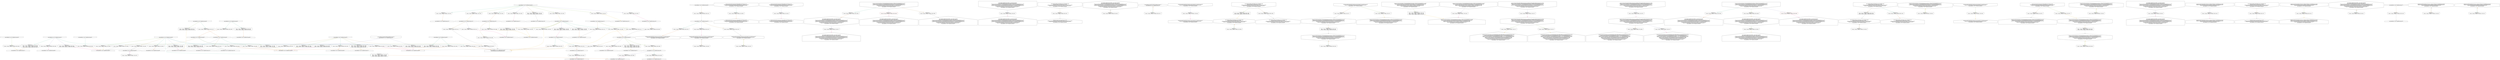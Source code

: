 digraph fifoReportGraph {
	NodeloopKernel53rngManager18rngManager33 [shape=hexagon, orientation=90, label="rng.loopKernel.<init>(loopKernel.maxj:53)\n"];
	NodeSin47Trigonometric24loopKernel81rngManager18rngManager33 [shape=hexagon, orientation=90, label="maxpower.math.interpolation.functions.trigonometric.Sin.value(Sin.java:47)\nmaxpower.math.functions.Trigonometric.sin(Trigonometric.java:24)\nrng.loopKernel.<init>(loopKernel.maxj:81)\n"];
	NodeUtils80Cos26Trigonometric40loopKernel80rngManager18rngManager33 [shape=house, label="maxpower.math.Utils.trigonometricRangeReduction(Utils.java:80)\nmaxpower.math.interpolation.functions.trigonometric.Cos.value(Cos.java:26)\nmaxpower.math.functions.Trigonometric.cos(Trigonometric.java:40)\nrng.loopKernel.<init>(loopKernel.maxj:80)\n"];
	NodeloopKernel30rngManager18rngManager33 [shape=invhouse, label="rng.loopKernel.<init>(loopKernel.maxj:30)\n"];
	NodeUtils74Sin27Trigonometric24loopKernel81rngManager18rngManager33 [shape=invhouse, label="maxpower.math.Utils.trigonometricRangeReduction(Utils.java:74)\nmaxpower.math.interpolation.functions.trigonometric.Sin.value(Sin.java:27)\nmaxpower.math.functions.Trigonometric.sin(Trigonometric.java:24)\nrng.loopKernel.<init>(loopKernel.maxj:81)\n"];
	NodeFrac35Frac74CubicSplineBuilder130CubicSplineBuilder202InterpolatorBuilder60Sin43Trigonometric24loopKernel81rngManager18rngManager33 [shape=house, label="com.maxeler.maxblox.funceval.Frac.<init>(Frac.maxj:35)\ncom.maxeler.maxblox.funceval.Frac.getFrac(Frac.maxj:74)\nmaxpower.math.interpolation.CubicSplineBuilder$CubicSpline.evalFloat(CubicSplineBuilder.java:130)\nmaxpower.math.interpolation.CubicSplineBuilder$CubicSpline.eval(CubicSplineBuilder.java:202)\nmaxpower.math.interpolation.InterpolatorBuilder$SplineInterpolator.eval(InterpolatorBuilder.java:60)\nmaxpower.math.interpolation.functions.trigonometric.Sin.value(Sin.java:43)\nmaxpower.math.functions.Trigonometric.sin(Trigonometric.java:24)\nrng.loopKernel.<init>(loopKernel.maxj:81)\n"];
	NodeCubicSplineBuilder130CubicSplineBuilder202InterpolatorBuilder60Sin43Trigonometric24loopKernel81rngManager18rngManager33 [shape=invhouse, label="maxpower.math.interpolation.CubicSplineBuilder$CubicSpline.evalFloat(CubicSplineBuilder.java:130)\nmaxpower.math.interpolation.CubicSplineBuilder$CubicSpline.eval(CubicSplineBuilder.java:202)\nmaxpower.math.interpolation.InterpolatorBuilder$SplineInterpolator.eval(InterpolatorBuilder.java:60)\nmaxpower.math.interpolation.functions.trigonometric.Sin.value(Sin.java:43)\nmaxpower.math.functions.Trigonometric.sin(Trigonometric.java:24)\nrng.loopKernel.<init>(loopKernel.maxj:81)\n"];
	NodeFrac62Frac74CubicSplineBuilder130CubicSplineBuilder202InterpolatorBuilder60Sin43Trigonometric24loopKernel81rngManager18rngManager33 [shape=house, label="com.maxeler.maxblox.funceval.Frac.<init>(Frac.maxj:62)\ncom.maxeler.maxblox.funceval.Frac.getFrac(Frac.maxj:74)\nmaxpower.math.interpolation.CubicSplineBuilder$CubicSpline.evalFloat(CubicSplineBuilder.java:130)\nmaxpower.math.interpolation.CubicSplineBuilder$CubicSpline.eval(CubicSplineBuilder.java:202)\nmaxpower.math.interpolation.InterpolatorBuilder$SplineInterpolator.eval(InterpolatorBuilder.java:60)\nmaxpower.math.interpolation.functions.trigonometric.Sin.value(Sin.java:43)\nmaxpower.math.functions.Trigonometric.sin(Trigonometric.java:24)\nrng.loopKernel.<init>(loopKernel.maxj:81)\n"];
	NodeloopKernel99rngManager18rngManager33 [shape=house, label="rng.loopKernel.<init>(loopKernel.maxj:99)\n"];
	NodeloopKernel120rngManager18rngManager33 [shape=house, label="rng.loopKernel.<init>(loopKernel.maxj:120)\n"];
	NodeloopKernel91rngManager18rngManager33 [shape=house, label="rng.loopKernel.<init>(loopKernel.maxj:91)\n"];
	NodeloopKernel114rngManager18rngManager33 [shape=hexagon, orientation=90, label="rng.loopKernel.<init>(loopKernel.maxj:114)\n"];
	NodeFrexpf54Utils108Cos34Trigonometric40loopKernel80rngManager18rngManager33 [shape=invhouse, label="com.maxeler.maxblox.utils.Frexpf.<init>(Frexpf.java:54)\nmaxpower.math.Utils.ldexp(Utils.java:108)\nmaxpower.math.interpolation.functions.trigonometric.Cos.value(Cos.java:34)\nmaxpower.math.functions.Trigonometric.cos(Trigonometric.java:40)\nrng.loopKernel.<init>(loopKernel.maxj:80)\n"];
	NodeFrac59Frac74CubicSplineBuilder130CubicSplineBuilder202InterpolatorBuilder60Sin43Trigonometric24loopKernel81rngManager18rngManager33 [shape=hexagon, orientation=90, label="com.maxeler.maxblox.funceval.Frac.<init>(Frac.maxj:59)\ncom.maxeler.maxblox.funceval.Frac.getFrac(Frac.maxj:74)\nmaxpower.math.interpolation.CubicSplineBuilder$CubicSpline.evalFloat(CubicSplineBuilder.java:130)\nmaxpower.math.interpolation.CubicSplineBuilder$CubicSpline.eval(CubicSplineBuilder.java:202)\nmaxpower.math.interpolation.InterpolatorBuilder$SplineInterpolator.eval(InterpolatorBuilder.java:60)\nmaxpower.math.interpolation.functions.trigonometric.Sin.value(Sin.java:43)\nmaxpower.math.functions.Trigonometric.sin(Trigonometric.java:24)\nrng.loopKernel.<init>(loopKernel.maxj:81)\n"];
	NodeloopKernel17loopKernel76rngManager18rngManager33 [shape=hexagon, orientation=90, label="rng.loopKernel.sampleCosTheta(loopKernel.maxj:17)\nrng.loopKernel.<init>(loopKernel.maxj:76)\n"];
	NodeCos41Trigonometric40loopKernel80rngManager18rngManager33 [shape=house, label="maxpower.math.interpolation.functions.trigonometric.Cos.value(Cos.java:41)\nmaxpower.math.functions.Trigonometric.cos(Trigonometric.java:40)\nrng.loopKernel.<init>(loopKernel.maxj:80)\n"];
	NodeloopKernel137rngManager18rngManager33 [shape=house, label="rng.loopKernel.<init>(loopKernel.maxj:137)\n"];
	NodeFrexpf57Utils108Cos34Trigonometric40loopKernel80rngManager18rngManager33 [shape=house, label="com.maxeler.maxblox.utils.Frexpf.<init>(Frexpf.java:57)\nmaxpower.math.Utils.ldexp(Utils.java:108)\nmaxpower.math.interpolation.functions.trigonometric.Cos.value(Cos.java:34)\nmaxpower.math.functions.Trigonometric.cos(Trigonometric.java:40)\nrng.loopKernel.<init>(loopKernel.maxj:80)\n"];
	NodeCubicSplineBuilder134CubicSplineBuilder202InterpolatorBuilder60Sin43Trigonometric24loopKernel81rngManager18rngManager33 [shape=hexagon, orientation=90, label="maxpower.math.interpolation.CubicSplineBuilder$CubicSpline.evalFloat(CubicSplineBuilder.java:134)\nmaxpower.math.interpolation.CubicSplineBuilder$CubicSpline.eval(CubicSplineBuilder.java:202)\nmaxpower.math.interpolation.InterpolatorBuilder$SplineInterpolator.eval(InterpolatorBuilder.java:60)\nmaxpower.math.interpolation.functions.trigonometric.Sin.value(Sin.java:43)\nmaxpower.math.functions.Trigonometric.sin(Trigonometric.java:24)\nrng.loopKernel.<init>(loopKernel.maxj:81)\n"];
	NodeloopKernel94rngManager18rngManager33 [shape=house, label="rng.loopKernel.<init>(loopKernel.maxj:94)\n"];
	NodeCubicSplineBuilder183CubicSplineBuilder200FloatLog49FloatLog66Arithmetic25loopKernel63rngManager18rngManager33 [shape=invhouse, label="maxpower.math.interpolation.CubicSplineBuilder$CubicSpline.evalFix(CubicSplineBuilder.java:183)\nmaxpower.math.interpolation.CubicSplineBuilder$CubicSpline.eval(CubicSplineBuilder.java:200)\nmaxpower.math.interpolation.functions.arithmetic.FloatLog.value(FloatLog.java:49)\nmaxpower.math.interpolation.functions.arithmetic.FloatLog.value(FloatLog.java:66)\nmaxpower.math.functions.Arithmetic.log(Arithmetic.java:25)\nrng.loopKernel.<init>(loopKernel.maxj:63)\n"];
	NodeCubicSplineBuilder293CubicSplineBuilder264CubicSplineBuilder99CubicSplineBuilder87CubicSplineBuilder239InterpolatorBuilder126Sin35Trigonometric24loopKernel81rngManager18rngManager33 [shape=house, label="maxpower.math.interpolation.CubicSplineBuilder.buildCoefficientRom(CubicSplineBuilder.java:293)\nmaxpower.math.interpolation.CubicSplineBuilder.access$1(CubicSplineBuilder.java:264)\nmaxpower.math.interpolation.CubicSplineBuilder$CubicSpline.<init>(CubicSplineBuilder.java:99)\nmaxpower.math.interpolation.CubicSplineBuilder$CubicSpline.<init>(CubicSplineBuilder.java:87)\nmaxpower.math.interpolation.CubicSplineBuilder.build(CubicSplineBuilder.java:239)\nmaxpower.math.interpolation.InterpolatorBuilder.build(InterpolatorBuilder.java:126)\nmaxpower.math.interpolation.functions.trigonometric.Sin.value(Sin.java:35)\nmaxpower.math.functions.Trigonometric.sin(Trigonometric.java:24)\nrng.loopKernel.<init>(loopKernel.maxj:81)\n"];
	NodeloopKernel73rngManager18rngManager33 [shape=hexagon, orientation=90, label="rng.loopKernel.<init>(loopKernel.maxj:73)\n"];
	NodeFloatingPointAddressGenerator60CubicSplineBuilder128CubicSplineBuilder202InterpolatorBuilder60Cos40Trigonometric40loopKernel80rngManager18rngManager33 [shape=invhouse, label="maxpower.fmem.FloatingPointAddressGenerator.getAddress(FloatingPointAddressGenerator.java:60)\nmaxpower.math.interpolation.CubicSplineBuilder$CubicSpline.evalFloat(CubicSplineBuilder.java:128)\nmaxpower.math.interpolation.CubicSplineBuilder$CubicSpline.eval(CubicSplineBuilder.java:202)\nmaxpower.math.interpolation.InterpolatorBuilder$SplineInterpolator.eval(InterpolatorBuilder.java:60)\nmaxpower.math.interpolation.functions.trigonometric.Cos.value(Cos.java:40)\nmaxpower.math.functions.Trigonometric.cos(Trigonometric.java:40)\nrng.loopKernel.<init>(loopKernel.maxj:80)\n"];
	NodeloopKernel117rngManager18rngManager33 [shape=house, label="rng.loopKernel.<init>(loopKernel.maxj:117)\n"];
	NodeloopKernel62rngManager18rngManager33 [shape=invhouse, label="rng.loopKernel.<init>(loopKernel.maxj:62)\n"];
	NodeCos43Trigonometric40loopKernel80rngManager18rngManager33 [shape=hexagon, orientation=90, label="maxpower.math.interpolation.functions.trigonometric.Cos.value(Cos.java:43)\nmaxpower.math.functions.Trigonometric.cos(Trigonometric.java:40)\nrng.loopKernel.<init>(loopKernel.maxj:80)\n"];
	NodeFrac63Frac74CubicSplineBuilder130CubicSplineBuilder202InterpolatorBuilder60Cos40Trigonometric40loopKernel80rngManager18rngManager33 [shape=house, label="com.maxeler.maxblox.funceval.Frac.<init>(Frac.maxj:63)\ncom.maxeler.maxblox.funceval.Frac.getFrac(Frac.maxj:74)\nmaxpower.math.interpolation.CubicSplineBuilder$CubicSpline.evalFloat(CubicSplineBuilder.java:130)\nmaxpower.math.interpolation.CubicSplineBuilder$CubicSpline.eval(CubicSplineBuilder.java:202)\nmaxpower.math.interpolation.InterpolatorBuilder$SplineInterpolator.eval(InterpolatorBuilder.java:60)\nmaxpower.math.interpolation.functions.trigonometric.Cos.value(Cos.java:40)\nmaxpower.math.functions.Trigonometric.cos(Trigonometric.java:40)\nrng.loopKernel.<init>(loopKernel.maxj:80)\n"];
	NodeFloatingPointAddressGenerator65CubicSplineBuilder128CubicSplineBuilder202InterpolatorBuilder60Cos40Trigonometric40loopKernel80rngManager18rngManager33 [shape=hexagon, orientation=90, label="maxpower.fmem.FloatingPointAddressGenerator.getAddress(FloatingPointAddressGenerator.java:65)\nmaxpower.math.interpolation.CubicSplineBuilder$CubicSpline.evalFloat(CubicSplineBuilder.java:128)\nmaxpower.math.interpolation.CubicSplineBuilder$CubicSpline.eval(CubicSplineBuilder.java:202)\nmaxpower.math.interpolation.InterpolatorBuilder$SplineInterpolator.eval(InterpolatorBuilder.java:60)\nmaxpower.math.interpolation.functions.trigonometric.Cos.value(Cos.java:40)\nmaxpower.math.functions.Trigonometric.cos(Trigonometric.java:40)\nrng.loopKernel.<init>(loopKernel.maxj:80)\n"];
	NodeloopKernel132rngManager18rngManager33 [shape=house, label="rng.loopKernel.<init>(loopKernel.maxj:132)\n"];
	NodeloopKernel80rngManager18rngManager33 [shape=invhouse, label="rng.loopKernel.<init>(loopKernel.maxj:80)\n"];
	NodeloopKernel51rngManager18rngManager33 [shape=invhouse, label="rng.loopKernel.<init>(loopKernel.maxj:51)\n"];
	NodeFrexpf46Utils108Sin37Trigonometric24loopKernel81rngManager18rngManager33 [shape=invhouse, label="com.maxeler.maxblox.utils.Frexpf.<init>(Frexpf.java:46)\nmaxpower.math.Utils.ldexp(Utils.java:108)\nmaxpower.math.interpolation.functions.trigonometric.Sin.value(Sin.java:37)\nmaxpower.math.functions.Trigonometric.sin(Trigonometric.java:24)\nrng.loopKernel.<init>(loopKernel.maxj:81)\n"];
	NodeUtils109Cos34Trigonometric40loopKernel80rngManager18rngManager33 [shape=house, label="maxpower.math.Utils.ldexp(Utils.java:109)\nmaxpower.math.interpolation.functions.trigonometric.Cos.value(Cos.java:34)\nmaxpower.math.functions.Trigonometric.cos(Trigonometric.java:40)\nrng.loopKernel.<init>(loopKernel.maxj:80)\n"];
	NodeCubicSplineBuilder151CubicSplineBuilder202InterpolatorBuilder60Cos40Trigonometric40loopKernel80rngManager18rngManager33 [shape=hexagon, orientation=90, label="maxpower.math.interpolation.CubicSplineBuilder$CubicSpline.evalFloat(CubicSplineBuilder.java:151)\nmaxpower.math.interpolation.CubicSplineBuilder$CubicSpline.eval(CubicSplineBuilder.java:202)\nmaxpower.math.interpolation.InterpolatorBuilder$SplineInterpolator.eval(InterpolatorBuilder.java:60)\nmaxpower.math.interpolation.functions.trigonometric.Cos.value(Cos.java:40)\nmaxpower.math.functions.Trigonometric.cos(Trigonometric.java:40)\nrng.loopKernel.<init>(loopKernel.maxj:80)\n"];
	NodeloopKernel65rngManager18rngManager33 [shape=invhouse, label="rng.loopKernel.<init>(loopKernel.maxj:65)\n"];
	NodeFrexpf56Utils108Cos34Trigonometric40loopKernel80rngManager18rngManager33 [shape=hexagon, orientation=90, label="com.maxeler.maxblox.utils.Frexpf.<init>(Frexpf.java:56)\nmaxpower.math.Utils.ldexp(Utils.java:108)\nmaxpower.math.interpolation.functions.trigonometric.Cos.value(Cos.java:34)\nmaxpower.math.functions.Trigonometric.cos(Trigonometric.java:40)\nrng.loopKernel.<init>(loopKernel.maxj:80)\n"];
	NoderngManager18rngManager33 [shape=house, label="rng.rngManager.<init>(rngManager.maxj:18)\nrng.rngManager.main(rngManager.maxj:33)\n"];
	NodeCos38Trigonometric40loopKernel80rngManager18rngManager33 [shape=invhouse, label="maxpower.math.interpolation.functions.trigonometric.Cos.value(Cos.java:38)\nmaxpower.math.functions.Trigonometric.cos(Trigonometric.java:40)\nrng.loopKernel.<init>(loopKernel.maxj:80)\n"];
	NodeSin41Trigonometric24loopKernel81rngManager18rngManager33 [shape=invhouse, label="maxpower.math.interpolation.functions.trigonometric.Sin.value(Sin.java:41)\nmaxpower.math.functions.Trigonometric.sin(Trigonometric.java:24)\nrng.loopKernel.<init>(loopKernel.maxj:81)\n"];
	NodeloopKernel112rngManager18rngManager33 [shape=house, label="rng.loopKernel.<init>(loopKernel.maxj:112)\n"];
	NodeUtils92Cos26Trigonometric40loopKernel80rngManager18rngManager33 [shape=invhouse, label="maxpower.math.Utils.trigonometricRangeReduction(Utils.java:92)\nmaxpower.math.interpolation.functions.trigonometric.Cos.value(Cos.java:26)\nmaxpower.math.functions.Trigonometric.cos(Trigonometric.java:40)\nrng.loopKernel.<init>(loopKernel.maxj:80)\n"];
	NodeloopKernel54rngManager18rngManager33 [shape=house, label="rng.loopKernel.<init>(loopKernel.maxj:54)\n"];
	NodeFrac63Frac74CubicSplineBuilder130CubicSplineBuilder202InterpolatorBuilder60Sin43Trigonometric24loopKernel81rngManager18rngManager33 [shape=house, label="com.maxeler.maxblox.funceval.Frac.<init>(Frac.maxj:63)\ncom.maxeler.maxblox.funceval.Frac.getFrac(Frac.maxj:74)\nmaxpower.math.interpolation.CubicSplineBuilder$CubicSpline.evalFloat(CubicSplineBuilder.java:130)\nmaxpower.math.interpolation.CubicSplineBuilder$CubicSpline.eval(CubicSplineBuilder.java:202)\nmaxpower.math.interpolation.InterpolatorBuilder$SplineInterpolator.eval(InterpolatorBuilder.java:60)\nmaxpower.math.interpolation.functions.trigonometric.Sin.value(Sin.java:43)\nmaxpower.math.functions.Trigonometric.sin(Trigonometric.java:24)\nrng.loopKernel.<init>(loopKernel.maxj:81)\n"];
	NodeloopKernel71rngManager18rngManager33 [shape=house, label="rng.loopKernel.<init>(loopKernel.maxj:71)\n"];
	NodeCubicSplineBuilder293CubicSplineBuilder264CubicSplineBuilder99CubicSplineBuilder87CubicSplineBuilder239InterpolatorBuilder126Cos32Trigonometric40loopKernel80rngManager18rngManager33 [shape=house, label="maxpower.math.interpolation.CubicSplineBuilder.buildCoefficientRom(CubicSplineBuilder.java:293)\nmaxpower.math.interpolation.CubicSplineBuilder.access$1(CubicSplineBuilder.java:264)\nmaxpower.math.interpolation.CubicSplineBuilder$CubicSpline.<init>(CubicSplineBuilder.java:99)\nmaxpower.math.interpolation.CubicSplineBuilder$CubicSpline.<init>(CubicSplineBuilder.java:87)\nmaxpower.math.interpolation.CubicSplineBuilder.build(CubicSplineBuilder.java:239)\nmaxpower.math.interpolation.InterpolatorBuilder.build(InterpolatorBuilder.java:126)\nmaxpower.math.interpolation.functions.trigonometric.Cos.value(Cos.java:32)\nmaxpower.math.functions.Trigonometric.cos(Trigonometric.java:40)\nrng.loopKernel.<init>(loopKernel.maxj:80)\n"];
	NodeloopKernel79rngManager18rngManager33 [shape=hexagon, orientation=90, label="rng.loopKernel.<init>(loopKernel.maxj:79)\n"];
	NodeloopKernel96rngManager18rngManager33 [shape=house, label="rng.loopKernel.<init>(loopKernel.maxj:96)\n"];
	NodeFrac36Frac74CubicSplineBuilder130CubicSplineBuilder202InterpolatorBuilder60Cos40Trigonometric40loopKernel80rngManager18rngManager33 [shape=hexagon, orientation=90, label="com.maxeler.maxblox.funceval.Frac.<init>(Frac.maxj:36)\ncom.maxeler.maxblox.funceval.Frac.getFrac(Frac.maxj:74)\nmaxpower.math.interpolation.CubicSplineBuilder$CubicSpline.evalFloat(CubicSplineBuilder.java:130)\nmaxpower.math.interpolation.CubicSplineBuilder$CubicSpline.eval(CubicSplineBuilder.java:202)\nmaxpower.math.interpolation.InterpolatorBuilder$SplineInterpolator.eval(InterpolatorBuilder.java:60)\nmaxpower.math.interpolation.functions.trigonometric.Cos.value(Cos.java:40)\nmaxpower.math.functions.Trigonometric.cos(Trigonometric.java:40)\nrng.loopKernel.<init>(loopKernel.maxj:80)\n"];
	NodeCubicSplineBuilder151CubicSplineBuilder202InterpolatorBuilder60Sin43Trigonometric24loopKernel81rngManager18rngManager33 [shape=hexagon, orientation=90, label="maxpower.math.interpolation.CubicSplineBuilder$CubicSpline.evalFloat(CubicSplineBuilder.java:151)\nmaxpower.math.interpolation.CubicSplineBuilder$CubicSpline.eval(CubicSplineBuilder.java:202)\nmaxpower.math.interpolation.InterpolatorBuilder$SplineInterpolator.eval(InterpolatorBuilder.java:60)\nmaxpower.math.interpolation.functions.trigonometric.Sin.value(Sin.java:43)\nmaxpower.math.functions.Trigonometric.sin(Trigonometric.java:24)\nrng.loopKernel.<init>(loopKernel.maxj:81)\n"];
	NodeloopKernel121rngManager18rngManager33 [shape=invhouse, label="rng.loopKernel.<init>(loopKernel.maxj:121)\n"];
	NodeFloatingPointAddressGenerator60CubicSplineBuilder128CubicSplineBuilder202InterpolatorBuilder60Sin43Trigonometric24loopKernel81rngManager18rngManager33 [shape=invhouse, label="maxpower.fmem.FloatingPointAddressGenerator.getAddress(FloatingPointAddressGenerator.java:60)\nmaxpower.math.interpolation.CubicSplineBuilder$CubicSpline.evalFloat(CubicSplineBuilder.java:128)\nmaxpower.math.interpolation.CubicSplineBuilder$CubicSpline.eval(CubicSplineBuilder.java:202)\nmaxpower.math.interpolation.InterpolatorBuilder$SplineInterpolator.eval(InterpolatorBuilder.java:60)\nmaxpower.math.interpolation.functions.trigonometric.Sin.value(Sin.java:43)\nmaxpower.math.functions.Trigonometric.sin(Trigonometric.java:24)\nrng.loopKernel.<init>(loopKernel.maxj:81)\n"];
	NodeSin45Trigonometric24loopKernel81rngManager18rngManager33 [shape=house, label="maxpower.math.interpolation.functions.trigonometric.Sin.value(Sin.java:45)\nmaxpower.math.functions.Trigonometric.sin(Trigonometric.java:24)\nrng.loopKernel.<init>(loopKernel.maxj:81)\n"];
	NodeCubicSplineBuilder293CubicSplineBuilder264CubicSplineBuilder90CubicSplineBuilder87CubicSplineBuilder239InterpolatorBuilder126Cos32Trigonometric40loopKernel80rngManager18rngManager33 [shape=house, label="maxpower.math.interpolation.CubicSplineBuilder.buildCoefficientRom(CubicSplineBuilder.java:293)\nmaxpower.math.interpolation.CubicSplineBuilder.access$1(CubicSplineBuilder.java:264)\nmaxpower.math.interpolation.CubicSplineBuilder$CubicSpline.<init>(CubicSplineBuilder.java:90)\nmaxpower.math.interpolation.CubicSplineBuilder$CubicSpline.<init>(CubicSplineBuilder.java:87)\nmaxpower.math.interpolation.CubicSplineBuilder.build(CubicSplineBuilder.java:239)\nmaxpower.math.interpolation.InterpolatorBuilder.build(InterpolatorBuilder.java:126)\nmaxpower.math.interpolation.functions.trigonometric.Cos.value(Cos.java:32)\nmaxpower.math.functions.Trigonometric.cos(Trigonometric.java:40)\nrng.loopKernel.<init>(loopKernel.maxj:80)\n"];
	NodeFrexpf46Utils108Cos34Trigonometric40loopKernel80rngManager18rngManager33 [shape=invhouse, label="com.maxeler.maxblox.utils.Frexpf.<init>(Frexpf.java:46)\nmaxpower.math.Utils.ldexp(Utils.java:108)\nmaxpower.math.interpolation.functions.trigonometric.Cos.value(Cos.java:34)\nmaxpower.math.functions.Trigonometric.cos(Trigonometric.java:40)\nrng.loopKernel.<init>(loopKernel.maxj:80)\n"];
	NodeloopKernel68rngManager18rngManager33 [shape=house, label="rng.loopKernel.<init>(loopKernel.maxj:68)\n"];
	NodeloopKernel115rngManager18rngManager33 [shape=house, label="rng.loopKernel.<init>(loopKernel.maxj:115)\n"];
	NodeCubicSplineBuilder147CubicSplineBuilder202InterpolatorBuilder60Sin43Trigonometric24loopKernel81rngManager18rngManager33 [shape=hexagon, orientation=90, label="maxpower.math.interpolation.CubicSplineBuilder$CubicSpline.evalFloat(CubicSplineBuilder.java:147)\nmaxpower.math.interpolation.CubicSplineBuilder$CubicSpline.eval(CubicSplineBuilder.java:202)\nmaxpower.math.interpolation.InterpolatorBuilder$SplineInterpolator.eval(InterpolatorBuilder.java:60)\nmaxpower.math.interpolation.functions.trigonometric.Sin.value(Sin.java:43)\nmaxpower.math.functions.Trigonometric.sin(Trigonometric.java:24)\nrng.loopKernel.<init>(loopKernel.maxj:81)\n"];
	NodeloopKernel85rngManager18rngManager33 [shape=hexagon, orientation=90, label="rng.loopKernel.<init>(loopKernel.maxj:85)\n"];
	NodeloopKernel95rngManager18rngManager33 [shape=hexagon, orientation=90, label="rng.loopKernel.<init>(loopKernel.maxj:95)\n"];
	NodeloopKernel72rngManager18rngManager33 [shape=house, label="rng.loopKernel.<init>(loopKernel.maxj:72)\n"];
	NodeFrac62Frac74CubicSplineBuilder130CubicSplineBuilder202InterpolatorBuilder60Cos40Trigonometric40loopKernel80rngManager18rngManager33 [shape=house, label="com.maxeler.maxblox.funceval.Frac.<init>(Frac.maxj:62)\ncom.maxeler.maxblox.funceval.Frac.getFrac(Frac.maxj:74)\nmaxpower.math.interpolation.CubicSplineBuilder$CubicSpline.evalFloat(CubicSplineBuilder.java:130)\nmaxpower.math.interpolation.CubicSplineBuilder$CubicSpline.eval(CubicSplineBuilder.java:202)\nmaxpower.math.interpolation.InterpolatorBuilder$SplineInterpolator.eval(InterpolatorBuilder.java:60)\nmaxpower.math.interpolation.functions.trigonometric.Cos.value(Cos.java:40)\nmaxpower.math.functions.Trigonometric.cos(Trigonometric.java:40)\nrng.loopKernel.<init>(loopKernel.maxj:80)\n"];
	NodeFloatLog50FloatLog66Arithmetic25loopKernel63rngManager18rngManager33 [shape=invhouse, label="maxpower.math.interpolation.functions.arithmetic.FloatLog.value(FloatLog.java:50)\nmaxpower.math.interpolation.functions.arithmetic.FloatLog.value(FloatLog.java:66)\nmaxpower.math.functions.Arithmetic.log(Arithmetic.java:25)\nrng.loopKernel.<init>(loopKernel.maxj:63)\n"];
	NodeCubicSplineBuilder186CubicSplineBuilder200FloatLog49FloatLog66Arithmetic25loopKernel63rngManager18rngManager33 [shape=house, label="maxpower.math.interpolation.CubicSplineBuilder$CubicSpline.evalFix(CubicSplineBuilder.java:186)\nmaxpower.math.interpolation.CubicSplineBuilder$CubicSpline.eval(CubicSplineBuilder.java:200)\nmaxpower.math.interpolation.functions.arithmetic.FloatLog.value(FloatLog.java:49)\nmaxpower.math.interpolation.functions.arithmetic.FloatLog.value(FloatLog.java:66)\nmaxpower.math.functions.Arithmetic.log(Arithmetic.java:25)\nrng.loopKernel.<init>(loopKernel.maxj:63)\n"];
	NodeloopKernel118rngManager18rngManager33 [shape=house, label="rng.loopKernel.<init>(loopKernel.maxj:118)\n"];
	NodeloopKernel63rngManager18rngManager33 [shape=invhouse, label="rng.loopKernel.<init>(loopKernel.maxj:63)\n"];
	NodeUtils74Cos26Trigonometric40loopKernel80rngManager18rngManager33 [shape=invhouse, label="maxpower.math.Utils.trigonometricRangeReduction(Utils.java:74)\nmaxpower.math.interpolation.functions.trigonometric.Cos.value(Cos.java:26)\nmaxpower.math.functions.Trigonometric.cos(Trigonometric.java:40)\nrng.loopKernel.<init>(loopKernel.maxj:80)\n"];
	NodeFrexpf54Utils108Sin37Trigonometric24loopKernel81rngManager18rngManager33 [shape=invhouse, label="com.maxeler.maxblox.utils.Frexpf.<init>(Frexpf.java:54)\nmaxpower.math.Utils.ldexp(Utils.java:108)\nmaxpower.math.interpolation.functions.trigonometric.Sin.value(Sin.java:37)\nmaxpower.math.functions.Trigonometric.sin(Trigonometric.java:24)\nrng.loopKernel.<init>(loopKernel.maxj:81)\n"];
	NodeFloatLog46FloatLog66Arithmetic25loopKernel63rngManager18rngManager33 [shape=invhouse, label="maxpower.math.interpolation.functions.arithmetic.FloatLog.value(FloatLog.java:46)\nmaxpower.math.interpolation.functions.arithmetic.FloatLog.value(FloatLog.java:66)\nmaxpower.math.functions.Arithmetic.log(Arithmetic.java:25)\nrng.loopKernel.<init>(loopKernel.maxj:63)\n"];
	NodeFrac59Frac74CubicSplineBuilder130CubicSplineBuilder202InterpolatorBuilder60Cos40Trigonometric40loopKernel80rngManager18rngManager33 [shape=hexagon, orientation=90, label="com.maxeler.maxblox.funceval.Frac.<init>(Frac.maxj:59)\ncom.maxeler.maxblox.funceval.Frac.getFrac(Frac.maxj:74)\nmaxpower.math.interpolation.CubicSplineBuilder$CubicSpline.evalFloat(CubicSplineBuilder.java:130)\nmaxpower.math.interpolation.CubicSplineBuilder$CubicSpline.eval(CubicSplineBuilder.java:202)\nmaxpower.math.interpolation.InterpolatorBuilder$SplineInterpolator.eval(InterpolatorBuilder.java:60)\nmaxpower.math.interpolation.functions.trigonometric.Cos.value(Cos.java:40)\nmaxpower.math.functions.Trigonometric.cos(Trigonometric.java:40)\nrng.loopKernel.<init>(loopKernel.maxj:80)\n"];
	NodeloopKernel48rngManager18rngManager33 [shape=invhouse, label="rng.loopKernel.<init>(loopKernel.maxj:48)\n"];
	NodeFrac35Frac74CubicSplineBuilder130CubicSplineBuilder202InterpolatorBuilder60Cos40Trigonometric40loopKernel80rngManager18rngManager33 [shape=house, label="com.maxeler.maxblox.funceval.Frac.<init>(Frac.maxj:35)\ncom.maxeler.maxblox.funceval.Frac.getFrac(Frac.maxj:74)\nmaxpower.math.interpolation.CubicSplineBuilder$CubicSpline.evalFloat(CubicSplineBuilder.java:130)\nmaxpower.math.interpolation.CubicSplineBuilder$CubicSpline.eval(CubicSplineBuilder.java:202)\nmaxpower.math.interpolation.InterpolatorBuilder$SplineInterpolator.eval(InterpolatorBuilder.java:60)\nmaxpower.math.interpolation.functions.trigonometric.Cos.value(Cos.java:40)\nmaxpower.math.functions.Trigonometric.cos(Trigonometric.java:40)\nrng.loopKernel.<init>(loopKernel.maxj:80)\n"];
	NodeloopKernel86rngManager18rngManager33 [shape=house, label="rng.loopKernel.<init>(loopKernel.maxj:86)\n"];
	NodeloopKernel110rngManager18rngManager33 [shape=house, label="rng.loopKernel.<init>(loopKernel.maxj:110)\n"];
	NodeCubicSplineBuilder130CubicSplineBuilder202InterpolatorBuilder60Cos40Trigonometric40loopKernel80rngManager18rngManager33 [shape=invhouse, label="maxpower.math.interpolation.CubicSplineBuilder$CubicSpline.evalFloat(CubicSplineBuilder.java:130)\nmaxpower.math.interpolation.CubicSplineBuilder$CubicSpline.eval(CubicSplineBuilder.java:202)\nmaxpower.math.interpolation.InterpolatorBuilder$SplineInterpolator.eval(InterpolatorBuilder.java:60)\nmaxpower.math.interpolation.functions.trigonometric.Cos.value(Cos.java:40)\nmaxpower.math.functions.Trigonometric.cos(Trigonometric.java:40)\nrng.loopKernel.<init>(loopKernel.maxj:80)\n"];
	NodeloopKernel52rngManager18rngManager33 [shape=hexagon, orientation=90, label="rng.loopKernel.<init>(loopKernel.maxj:52)\n"];
	NodeloopKernel77rngManager18rngManager33 [shape=invhouse, label="rng.loopKernel.<init>(loopKernel.maxj:77)\n"];
	NodeCubicSplineBuilder147CubicSplineBuilder202InterpolatorBuilder60Cos40Trigonometric40loopKernel80rngManager18rngManager33 [shape=hexagon, orientation=90, label="maxpower.math.interpolation.CubicSplineBuilder$CubicSpline.evalFloat(CubicSplineBuilder.java:147)\nmaxpower.math.interpolation.CubicSplineBuilder$CubicSpline.eval(CubicSplineBuilder.java:202)\nmaxpower.math.interpolation.InterpolatorBuilder$SplineInterpolator.eval(InterpolatorBuilder.java:60)\nmaxpower.math.interpolation.functions.trigonometric.Cos.value(Cos.java:40)\nmaxpower.math.functions.Trigonometric.cos(Trigonometric.java:40)\nrng.loopKernel.<init>(loopKernel.maxj:80)\n"];
	NodeloopKernel98rngManager18rngManager33 [shape=house, label="rng.loopKernel.<init>(loopKernel.maxj:98)\n"];
	NodeFrexpf56Utils108Sin37Trigonometric24loopKernel81rngManager18rngManager33 [shape=hexagon, orientation=90, label="com.maxeler.maxblox.utils.Frexpf.<init>(Frexpf.java:56)\nmaxpower.math.Utils.ldexp(Utils.java:108)\nmaxpower.math.interpolation.functions.trigonometric.Sin.value(Sin.java:37)\nmaxpower.math.functions.Trigonometric.sin(Trigonometric.java:24)\nrng.loopKernel.<init>(loopKernel.maxj:81)\n"];
	NodeloopKernel90rngManager18rngManager33 [shape=house, label="rng.loopKernel.<init>(loopKernel.maxj:90)\n"];
	NodeCos24Trigonometric40loopKernel80rngManager18rngManager33 [shape=house, label="maxpower.math.interpolation.functions.trigonometric.Cos.value(Cos.java:24)\nmaxpower.math.functions.Trigonometric.cos(Trigonometric.java:40)\nrng.loopKernel.<init>(loopKernel.maxj:80)\n"];
	NodeFrac36Frac74CubicSplineBuilder130CubicSplineBuilder202InterpolatorBuilder60Sin43Trigonometric24loopKernel81rngManager18rngManager33 [shape=hexagon, orientation=90, label="com.maxeler.maxblox.funceval.Frac.<init>(Frac.maxj:36)\ncom.maxeler.maxblox.funceval.Frac.getFrac(Frac.maxj:74)\nmaxpower.math.interpolation.CubicSplineBuilder$CubicSpline.evalFloat(CubicSplineBuilder.java:130)\nmaxpower.math.interpolation.CubicSplineBuilder$CubicSpline.eval(CubicSplineBuilder.java:202)\nmaxpower.math.interpolation.InterpolatorBuilder$SplineInterpolator.eval(InterpolatorBuilder.java:60)\nmaxpower.math.interpolation.functions.trigonometric.Sin.value(Sin.java:43)\nmaxpower.math.functions.Trigonometric.sin(Trigonometric.java:24)\nrng.loopKernel.<init>(loopKernel.maxj:81)\n"];
	NodeFrac57Frac74CubicSplineBuilder130CubicSplineBuilder202InterpolatorBuilder60Sin43Trigonometric24loopKernel81rngManager18rngManager33 [shape=house, label="com.maxeler.maxblox.funceval.Frac.<init>(Frac.maxj:57)\ncom.maxeler.maxblox.funceval.Frac.getFrac(Frac.maxj:74)\nmaxpower.math.interpolation.CubicSplineBuilder$CubicSpline.evalFloat(CubicSplineBuilder.java:130)\nmaxpower.math.interpolation.CubicSplineBuilder$CubicSpline.eval(CubicSplineBuilder.java:202)\nmaxpower.math.interpolation.InterpolatorBuilder$SplineInterpolator.eval(InterpolatorBuilder.java:60)\nmaxpower.math.interpolation.functions.trigonometric.Sin.value(Sin.java:43)\nmaxpower.math.functions.Trigonometric.sin(Trigonometric.java:24)\nrng.loopKernel.<init>(loopKernel.maxj:81)\n"];
	NodeCubicSplineBuilder293CubicSplineBuilder264CubicSplineBuilder90CubicSplineBuilder87CubicSplineBuilder239InterpolatorBuilder126Sin35Trigonometric24loopKernel81rngManager18rngManager33 [shape=house, label="maxpower.math.interpolation.CubicSplineBuilder.buildCoefficientRom(CubicSplineBuilder.java:293)\nmaxpower.math.interpolation.CubicSplineBuilder.access$1(CubicSplineBuilder.java:264)\nmaxpower.math.interpolation.CubicSplineBuilder$CubicSpline.<init>(CubicSplineBuilder.java:90)\nmaxpower.math.interpolation.CubicSplineBuilder$CubicSpline.<init>(CubicSplineBuilder.java:87)\nmaxpower.math.interpolation.CubicSplineBuilder.build(CubicSplineBuilder.java:239)\nmaxpower.math.interpolation.InterpolatorBuilder.build(InterpolatorBuilder.java:126)\nmaxpower.math.interpolation.functions.trigonometric.Sin.value(Sin.java:35)\nmaxpower.math.functions.Trigonometric.sin(Trigonometric.java:24)\nrng.loopKernel.<init>(loopKernel.maxj:81)\n"];
	NodeloopKernel49rngManager18rngManager33 [shape=house, label="rng.loopKernel.<init>(loopKernel.maxj:49)\n"];
	NodeSin40Trigonometric24loopKernel81rngManager18rngManager33 [shape=invhouse, label="maxpower.math.interpolation.functions.trigonometric.Sin.value(Sin.java:40)\nmaxpower.math.functions.Trigonometric.sin(Trigonometric.java:24)\nrng.loopKernel.<init>(loopKernel.maxj:81)\n"];
	NodeloopKernel70rngManager18rngManager33 [shape=house, label="rng.loopKernel.<init>(loopKernel.maxj:70)\n"];
	NodeUtils109Sin37Trigonometric24loopKernel81rngManager18rngManager33 [shape=house, label="maxpower.math.Utils.ldexp(Utils.java:109)\nmaxpower.math.interpolation.functions.trigonometric.Sin.value(Sin.java:37)\nmaxpower.math.functions.Trigonometric.sin(Trigonometric.java:24)\nrng.loopKernel.<init>(loopKernel.maxj:81)\n"];
	NodeFixLog97FloatLog44FloatLog66Arithmetic25loopKernel63rngManager18rngManager33 [shape=house, label="maxpower.math.interpolation.functions.arithmetic.FixLog.buildROM(FixLog.java:97)\nmaxpower.math.interpolation.functions.arithmetic.FloatLog.value(FloatLog.java:44)\nmaxpower.math.interpolation.functions.arithmetic.FloatLog.value(FloatLog.java:66)\nmaxpower.math.functions.Arithmetic.log(Arithmetic.java:25)\nrng.loopKernel.<init>(loopKernel.maxj:63)\n"];
	NodeloopKernel78rngManager18rngManager33 [shape=house, label="rng.loopKernel.<init>(loopKernel.maxj:78)\n"];
	NodeFloatLog51FloatLog66Arithmetic25loopKernel63rngManager18rngManager33 [shape=house, label="maxpower.math.interpolation.functions.arithmetic.FloatLog.value(FloatLog.java:51)\nmaxpower.math.interpolation.functions.arithmetic.FloatLog.value(FloatLog.java:66)\nmaxpower.math.functions.Arithmetic.log(Arithmetic.java:25)\nrng.loopKernel.<init>(loopKernel.maxj:63)\n"];
	NodeFrac61Frac74CubicSplineBuilder130CubicSplineBuilder202InterpolatorBuilder60Sin43Trigonometric24loopKernel81rngManager18rngManager33 [shape=invhouse, label="com.maxeler.maxblox.funceval.Frac.<init>(Frac.maxj:61)\ncom.maxeler.maxblox.funceval.Frac.getFrac(Frac.maxj:74)\nmaxpower.math.interpolation.CubicSplineBuilder$CubicSpline.evalFloat(CubicSplineBuilder.java:130)\nmaxpower.math.interpolation.CubicSplineBuilder$CubicSpline.eval(CubicSplineBuilder.java:202)\nmaxpower.math.interpolation.InterpolatorBuilder$SplineInterpolator.eval(InterpolatorBuilder.java:60)\nmaxpower.math.interpolation.functions.trigonometric.Sin.value(Sin.java:43)\nmaxpower.math.functions.Trigonometric.sin(Trigonometric.java:24)\nrng.loopKernel.<init>(loopKernel.maxj:81)\n"];
	NodeCubicSplineBuilder133CubicSplineBuilder202InterpolatorBuilder60Cos40Trigonometric40loopKernel80rngManager18rngManager33 [shape=house, label="maxpower.math.interpolation.CubicSplineBuilder$CubicSpline.evalFloat(CubicSplineBuilder.java:133)\nmaxpower.math.interpolation.CubicSplineBuilder$CubicSpline.eval(CubicSplineBuilder.java:202)\nmaxpower.math.interpolation.InterpolatorBuilder$SplineInterpolator.eval(InterpolatorBuilder.java:60)\nmaxpower.math.interpolation.functions.trigonometric.Cos.value(Cos.java:40)\nmaxpower.math.functions.Trigonometric.cos(Trigonometric.java:40)\nrng.loopKernel.<init>(loopKernel.maxj:80)\n"];
	NodeloopKernel42rngManager18rngManager33 [shape=hexagon, orientation=90, label="rng.loopKernel.<init>(loopKernel.maxj:42)\n"];
	NodeCubicSplineBuilder181CubicSplineBuilder200FloatLog49FloatLog66Arithmetic25loopKernel63rngManager18rngManager33 [shape=invhouse, label="maxpower.math.interpolation.CubicSplineBuilder$CubicSpline.evalFix(CubicSplineBuilder.java:181)\nmaxpower.math.interpolation.CubicSplineBuilder$CubicSpline.eval(CubicSplineBuilder.java:200)\nmaxpower.math.interpolation.functions.arithmetic.FloatLog.value(FloatLog.java:49)\nmaxpower.math.interpolation.functions.arithmetic.FloatLog.value(FloatLog.java:66)\nmaxpower.math.functions.Arithmetic.log(Arithmetic.java:25)\nrng.loopKernel.<init>(loopKernel.maxj:63)\n"];
	NodeFrac61Frac74CubicSplineBuilder130CubicSplineBuilder202InterpolatorBuilder60Cos40Trigonometric40loopKernel80rngManager18rngManager33 [shape=invhouse, label="com.maxeler.maxblox.funceval.Frac.<init>(Frac.maxj:61)\ncom.maxeler.maxblox.funceval.Frac.getFrac(Frac.maxj:74)\nmaxpower.math.interpolation.CubicSplineBuilder$CubicSpline.evalFloat(CubicSplineBuilder.java:130)\nmaxpower.math.interpolation.CubicSplineBuilder$CubicSpline.eval(CubicSplineBuilder.java:202)\nmaxpower.math.interpolation.InterpolatorBuilder$SplineInterpolator.eval(InterpolatorBuilder.java:60)\nmaxpower.math.interpolation.functions.trigonometric.Cos.value(Cos.java:40)\nmaxpower.math.functions.Trigonometric.cos(Trigonometric.java:40)\nrng.loopKernel.<init>(loopKernel.maxj:80)\n"];
	NodeFrexpf57Utils108Sin37Trigonometric24loopKernel81rngManager18rngManager33 [shape=house, label="com.maxeler.maxblox.utils.Frexpf.<init>(Frexpf.java:57)\nmaxpower.math.Utils.ldexp(Utils.java:108)\nmaxpower.math.interpolation.functions.trigonometric.Sin.value(Sin.java:37)\nmaxpower.math.functions.Trigonometric.sin(Trigonometric.java:24)\nrng.loopKernel.<init>(loopKernel.maxj:81)\n"];
	NodeloopKernel84rngManager18rngManager33 [shape=invhouse, label="rng.loopKernel.<init>(loopKernel.maxj:84)\n"];
	NodeloopKernel116rngManager18rngManager33 [shape=hexagon, orientation=90, label="rng.loopKernel.<init>(loopKernel.maxj:116)\n"];
	NodeFloatLog55FloatLog66Arithmetic25loopKernel63rngManager18rngManager33 [shape=hexagon, orientation=90, label="maxpower.math.interpolation.functions.arithmetic.FloatLog.value(FloatLog.java:55)\nmaxpower.math.interpolation.functions.arithmetic.FloatLog.value(FloatLog.java:66)\nmaxpower.math.functions.Arithmetic.log(Arithmetic.java:25)\nrng.loopKernel.<init>(loopKernel.maxj:63)\n"];
	NodeFloatLog47FloatLog66Arithmetic25loopKernel63rngManager18rngManager33 [shape=hexagon, orientation=90, label="maxpower.math.interpolation.functions.arithmetic.FloatLog.value(FloatLog.java:47)\nmaxpower.math.interpolation.functions.arithmetic.FloatLog.value(FloatLog.java:66)\nmaxpower.math.functions.Arithmetic.log(Arithmetic.java:25)\nrng.loopKernel.<init>(loopKernel.maxj:63)\n"];
	NodeloopKernel50rngManager18rngManager33 [shape=invhouse, label="rng.loopKernel.<init>(loopKernel.maxj:50)\n"];
	NodeCubicSplineBuilder134CubicSplineBuilder202InterpolatorBuilder60Cos40Trigonometric40loopKernel80rngManager18rngManager33 [shape=hexagon, orientation=90, label="maxpower.math.interpolation.CubicSplineBuilder$CubicSpline.evalFloat(CubicSplineBuilder.java:134)\nmaxpower.math.interpolation.CubicSplineBuilder$CubicSpline.eval(CubicSplineBuilder.java:202)\nmaxpower.math.interpolation.InterpolatorBuilder$SplineInterpolator.eval(InterpolatorBuilder.java:60)\nmaxpower.math.interpolation.functions.trigonometric.Cos.value(Cos.java:40)\nmaxpower.math.functions.Trigonometric.cos(Trigonometric.java:40)\nrng.loopKernel.<init>(loopKernel.maxj:80)\n"];
	NodeFrac57Frac74CubicSplineBuilder130CubicSplineBuilder202InterpolatorBuilder60Cos40Trigonometric40loopKernel80rngManager18rngManager33 [shape=house, label="com.maxeler.maxblox.funceval.Frac.<init>(Frac.maxj:57)\ncom.maxeler.maxblox.funceval.Frac.getFrac(Frac.maxj:74)\nmaxpower.math.interpolation.CubicSplineBuilder$CubicSpline.evalFloat(CubicSplineBuilder.java:130)\nmaxpower.math.interpolation.CubicSplineBuilder$CubicSpline.eval(CubicSplineBuilder.java:202)\nmaxpower.math.interpolation.InterpolatorBuilder$SplineInterpolator.eval(InterpolatorBuilder.java:60)\nmaxpower.math.interpolation.functions.trigonometric.Cos.value(Cos.java:40)\nmaxpower.math.functions.Trigonometric.cos(Trigonometric.java:40)\nrng.loopKernel.<init>(loopKernel.maxj:80)\n"];
	NodeloopKernel92rngManager18rngManager33 [shape=house, label="rng.loopKernel.<init>(loopKernel.maxj:92)\n"];
	NodeCubicSplineBuilder133CubicSplineBuilder202InterpolatorBuilder60Sin43Trigonometric24loopKernel81rngManager18rngManager33 [shape=house, label="maxpower.math.interpolation.CubicSplineBuilder$CubicSpline.evalFloat(CubicSplineBuilder.java:133)\nmaxpower.math.interpolation.CubicSplineBuilder$CubicSpline.eval(CubicSplineBuilder.java:202)\nmaxpower.math.interpolation.InterpolatorBuilder$SplineInterpolator.eval(InterpolatorBuilder.java:60)\nmaxpower.math.interpolation.functions.trigonometric.Sin.value(Sin.java:43)\nmaxpower.math.functions.Trigonometric.sin(Trigonometric.java:24)\nrng.loopKernel.<init>(loopKernel.maxj:81)\n"];
	NodeloopKernel18loopKernel76rngManager18rngManager33 [shape=invhouse, label="rng.loopKernel.sampleCosTheta(loopKernel.maxj:18)\nrng.loopKernel.<init>(loopKernel.maxj:76)\n"];
	NodeloopKernel100rngManager18rngManager33 [shape=hexagon, orientation=90, label="rng.loopKernel.<init>(loopKernel.maxj:100)\n"];
	NodeloopKernel64rngManager18rngManager33 [shape=hexagon, orientation=90, label="rng.loopKernel.<init>(loopKernel.maxj:64)\n"];
	NodeloopKernel119rngManager18rngManager33 [shape=hexagon, orientation=90, label="rng.loopKernel.<init>(loopKernel.maxj:119)\n"];
	NodeUtils80Sin27Trigonometric24loopKernel81rngManager18rngManager33 [shape=house, label="maxpower.math.Utils.trigonometricRangeReduction(Utils.java:80)\nmaxpower.math.interpolation.functions.trigonometric.Sin.value(Sin.java:27)\nmaxpower.math.functions.Trigonometric.sin(Trigonometric.java:24)\nrng.loopKernel.<init>(loopKernel.maxj:81)\n"];
	NodeFloatingPointAddressGenerator65CubicSplineBuilder128CubicSplineBuilder202InterpolatorBuilder60Sin43Trigonometric24loopKernel81rngManager18rngManager33 [shape=hexagon, orientation=90, label="maxpower.fmem.FloatingPointAddressGenerator.getAddress(FloatingPointAddressGenerator.java:65)\nmaxpower.math.interpolation.CubicSplineBuilder$CubicSpline.evalFloat(CubicSplineBuilder.java:128)\nmaxpower.math.interpolation.CubicSplineBuilder$CubicSpline.eval(CubicSplineBuilder.java:202)\nmaxpower.math.interpolation.InterpolatorBuilder$SplineInterpolator.eval(InterpolatorBuilder.java:60)\nmaxpower.math.interpolation.functions.trigonometric.Sin.value(Sin.java:43)\nmaxpower.math.functions.Trigonometric.sin(Trigonometric.java:24)\nrng.loopKernel.<init>(loopKernel.maxj:81)\n"];
	NodeloopKernel47rngManager18rngManager33 [shape=house, label="rng.loopKernel.<init>(loopKernel.maxj:47)\n"];
	NodeloopKernel81rngManager18rngManager33 [shape=invhouse, label="rng.loopKernel.<init>(loopKernel.maxj:81)\n"];
	NodeloopKernel111rngManager18rngManager33 [shape=house, label="rng.loopKernel.<init>(loopKernel.maxj:111)\n"];
	NodeCubicSplineBuilder130CubicSplineBuilder202InterpolatorBuilder60Cos40Trigonometric40loopKernel80rngManager18rngManager33NodeFrac35Frac74CubicSplineBuilder130CubicSplineBuilder202InterpolatorBuilder60Cos40Trigonometric40loopKernel80rngManager18rngManager33FIFO [shape=box, label="TotalCosts: 2 \n    Costs: 2 Count: 2 Depth: 3 Width: 32 ID: 2306    \n"];
	NodeloopKernel65rngManager18rngManager33NodeloopKernel92rngManager18rngManager33FIFO [shape=box, label="TotalCosts: 1 \n    Costs: 1 Count: 1 Depth: 20 Width: 1 ID: 2249    \n"];
	NodeloopKernel63rngManager18rngManager33NodeloopKernel68rngManager18rngManager33FIFO [shape=box, label="TotalCosts: 2 \n    Costs: 1 Count: 1 Depth: 79 Width: 32 ID: 2137    \n    Costs: 1 Count: 1 Depth: 36 Width: 32 ID: 2416    \n"];
	NodeFloatingPointAddressGenerator65CubicSplineBuilder128CubicSplineBuilder202InterpolatorBuilder60Cos40Trigonometric40loopKernel80rngManager18rngManager33NodeCubicSplineBuilder293CubicSplineBuilder264CubicSplineBuilder90CubicSplineBuilder87CubicSplineBuilder239InterpolatorBuilder126Cos32Trigonometric40loopKernel80rngManager18rngManager33FIFO [shape=box, label="TotalCosts: 1 \n    Costs: 1 Count: 1 Depth: 9 Width: 7 ID: 2269    \n"];
	NodeloopKernel53rngManager18rngManager33NoderngManager18rngManager33FIFO [shape=box, label="TotalCosts: 1 \n    Costs: 1 Count: 1 Depth: 12 Width: 32 ID: 2378    \n"];
	NodeFrac36Frac74CubicSplineBuilder130CubicSplineBuilder202InterpolatorBuilder60Sin43Trigonometric24loopKernel81rngManager18rngManager33NodeFrac63Frac74CubicSplineBuilder130CubicSplineBuilder202InterpolatorBuilder60Sin43Trigonometric24loopKernel81rngManager18rngManager33FIFO [shape=box, label="TotalCosts: 1 \n    Costs: 1 Count: 2 Depth: 6 Width: 1 ID: 2237    \n"];
	NodeFrexpf46Utils108Cos34Trigonometric40loopKernel80rngManager18rngManager33NodeFrexpf56Utils108Cos34Trigonometric40loopKernel80rngManager18rngManager33FIFO [shape=box, label="TotalCosts: 6 \n    Costs: 3 Count: 1 Depth: 4 Width: 80 ID: 2436    \n    Costs: 3 Count: 1 Depth: 3 Width: 80 ID: 2258    \n"];
	NodeloopKernel116rngManager18rngManager33NoderngManager18rngManager33FIFO [shape=box, label="TotalCosts: 1 \n    Costs: 1 Count: 1 Depth: 78 Width: 32 ID: 2388    \n"];
	NodeloopKernel84rngManager18rngManager33NodeloopKernel85rngManager18rngManager33FIFO [shape=box, label="TotalCosts: 1 \n    Costs: 1 Count: 1 Depth: 25 Width: 32 ID: 2367    \n"];
	NodeloopKernel51rngManager18rngManager33NodeloopKernel91rngManager18rngManager33FIFO [shape=box, label="TotalCosts: 2 \n    Costs: 1 Count: 1 Depth: 39 Width: 32 ID: 2441    \n    Costs: 1 Count: 1 Depth: 21 Width: 32 ID: 2360    \n"];
	NodeCubicSplineBuilder147CubicSplineBuilder202InterpolatorBuilder60Cos40Trigonometric40loopKernel80rngManager18rngManager33NodeCubicSplineBuilder147CubicSplineBuilder202InterpolatorBuilder60Cos40Trigonometric40loopKernel80rngManager18rngManager33FIFO [shape=box, label="TotalCosts: 1 \n    Costs: 1 Count: 1 Depth: 19 Width: 32 ID: 2340    \n"];
	NodeloopKernel114rngManager18rngManager33NoderngManager18rngManager33FIFO [shape=box, label="TotalCosts: 1 \n    Costs: 1 Count: 1 Depth: 78 Width: 32 ID: 2141    \n"];
	NodeloopKernel50rngManager18rngManager33NodeloopKernel98rngManager18rngManager33FIFO [shape=box, label="TotalCosts: 1 \n    Costs: 1 Count: 1 Depth: 18 Width: 32 ID: 2450    \n"];
	NodeCubicSplineBuilder181CubicSplineBuilder200FloatLog49FloatLog66Arithmetic25loopKernel63rngManager18rngManager33NodeCubicSplineBuilder186CubicSplineBuilder200FloatLog49FloatLog66Arithmetic25loopKernel63rngManager18rngManager33FIFO [shape=box, label="TotalCosts: 2 \n    Costs: 2 Count: 3 Depth: 6 Width: 17 ID: 2415    \n"];
	NodeCubicSplineBuilder151CubicSplineBuilder202InterpolatorBuilder60Sin43Trigonometric24loopKernel81rngManager18rngManager33NodeCubicSplineBuilder151CubicSplineBuilder202InterpolatorBuilder60Sin43Trigonometric24loopKernel81rngManager18rngManager33FIFO [shape=box, label="TotalCosts: 1 \n    Costs: 1 Count: 1 Depth: 64 Width: 1 ID: 2245    \n"];
	NodeloopKernel65rngManager18rngManager33NodeloopKernel95rngManager18rngManager33FIFO [shape=box, label="TotalCosts: 1 \n    Costs: 1 Count: 1 Depth: 3 Width: 1 ID: 2426    \n"];
	NodeloopKernel79rngManager18rngManager33NodeCos24Trigonometric40loopKernel80rngManager18rngManager33FIFO [shape=box, label="TotalCosts: 1 \n    Costs: 1 Count: 1 Depth: 6 Width: 32 ID: 2153    \n"];
	NodeloopKernel95rngManager18rngManager33NodeloopKernel95rngManager18rngManager33FIFO [shape=box, label="TotalCosts: 1 \n    Costs: 1 Count: 1 Depth: 18 Width: 1 ID: 2375    \n"];
	NodeloopKernel50rngManager18rngManager33NodeloopKernel90rngManager18rngManager33FIFO [shape=box, label="TotalCosts: 2 \n    Costs: 1 Count: 1 Depth: 39 Width: 32 ID: 2448    \n    Costs: 1 Count: 1 Depth: 21 Width: 32 ID: 2369    \n"];
	NodeFrexpf46Utils108Sin37Trigonometric24loopKernel81rngManager18rngManager33NodeFrexpf56Utils108Sin37Trigonometric24loopKernel81rngManager18rngManager33FIFO [shape=box, label="TotalCosts: 6 \n    Costs: 3 Count: 1 Depth: 4 Width: 80 ID: 2435    \n    Costs: 3 Count: 1 Depth: 3 Width: 80 ID: 2158    \n"];
	NodeloopKernel80rngManager18rngManager33NodeloopKernel90rngManager18rngManager33FIFO [shape=box, label="TotalCosts: 2 \n    Costs: 1 Count: 1 Depth: 39 Width: 32 ID: 2437    \n    Costs: 1 Count: 1 Depth: 19 Width: 32 ID: 2346    \n"];
	NodeloopKernel85rngManager18rngManager33NodeloopKernel92rngManager18rngManager33FIFO [shape=box, label="TotalCosts: 1 \n    Costs: 1 Count: 1 Depth: 20 Width: 1 ID: 2250    \n"];
	NodeFloatingPointAddressGenerator65CubicSplineBuilder128CubicSplineBuilder202InterpolatorBuilder60Sin43Trigonometric24loopKernel81rngManager18rngManager33NodeCubicSplineBuilder293CubicSplineBuilder264CubicSplineBuilder90CubicSplineBuilder87CubicSplineBuilder239InterpolatorBuilder126Sin35Trigonometric24loopKernel81rngManager18rngManager33FIFO [shape=box, label="TotalCosts: 1 \n    Costs: 1 Count: 1 Depth: 9 Width: 7 ID: 2171    \n"];
	NodeUtils92Cos26Trigonometric40loopKernel80rngManager18rngManager33NodeCubicSplineBuilder133CubicSplineBuilder202InterpolatorBuilder60Cos40Trigonometric40loopKernel80rngManager18rngManager33FIFO [shape=box, label="TotalCosts: 1 \n    Costs: 1 Count: 1 Depth: 29 Width: 1 ID: 2275    \n"];
	NodeloopKernel30rngManager18rngManager33NodeloopKernel115rngManager18rngManager33FIFO [shape=box, label="TotalCosts: 1 \n    Costs: 1 Count: 1 Depth: 3 Width: 1 ID: 2139    \n"];
	NodeloopKernel18loopKernel76rngManager18rngManager33NodeloopKernel90rngManager18rngManager33FIFO [shape=box, label="TotalCosts: 2 \n    Costs: 1 Count: 1 Depth: 85 Width: 32 ID: 2348    \n    Costs: 1 Count: 1 Depth: 19 Width: 32 ID: 2432    \n"];
	NodeCubicSplineBuilder151CubicSplineBuilder202InterpolatorBuilder60Cos40Trigonometric40loopKernel80rngManager18rngManager33NodeCubicSplineBuilder151CubicSplineBuilder202InterpolatorBuilder60Cos40Trigonometric40loopKernel80rngManager18rngManager33FIFO [shape=box, label="TotalCosts: 1 \n    Costs: 1 Count: 1 Depth: 64 Width: 1 ID: 2343    \n"];
	NodeFrexpf56Utils108Sin37Trigonometric24loopKernel81rngManager18rngManager33NodeFrexpf56Utils108Sin37Trigonometric24loopKernel81rngManager18rngManager33FIFO [shape=box, label="TotalCosts: 1 \n    Costs: 1 Count: 1 Depth: 3 Width: 1 ID: 2159    \n"];
	NodeCubicSplineBuilder130CubicSplineBuilder202InterpolatorBuilder60Sin43Trigonometric24loopKernel81rngManager18rngManager33NodeFrac36Frac74CubicSplineBuilder130CubicSplineBuilder202InterpolatorBuilder60Sin43Trigonometric24loopKernel81rngManager18rngManager33FIFO [shape=box, label="TotalCosts: 2 \n    Costs: 2 Count: 2 Depth: 3 Width: 32 ID: 2208    \n"];
	NodeCubicSplineBuilder130CubicSplineBuilder202InterpolatorBuilder60Sin43Trigonometric24loopKernel81rngManager18rngManager33NodeFrac57Frac74CubicSplineBuilder130CubicSplineBuilder202InterpolatorBuilder60Sin43Trigonometric24loopKernel81rngManager18rngManager33FIFO [shape=box, color=darkred, label="TotalCosts: 41 \n    Costs: 41 Count: 46 Depth: 3 Width: 32 ID: 2208    \n"];
	NodeloopKernel30rngManager18rngManager33NodeloopKernel42rngManager18rngManager33FIFO [shape=box, label="TotalCosts: 1 \n    Costs: 1 Count: 1 Depth: 3 Width: 1 ID: 2139    \n"];
	NodeloopKernel121rngManager18rngManager33NodeloopKernel54rngManager18rngManager33FIFO [shape=box, label="TotalCosts: 1 \n    Costs: 1 Count: 1 Depth: 36 Width: 32 ID: 2112    \n"];
	NodeloopKernel65rngManager18rngManager33NodeloopKernel90rngManager18rngManager33FIFO [shape=box, label="TotalCosts: 1 \n    Costs: 1 Count: 1 Depth: 5 Width: 1 ID: 2429    \n"];
	NodeFloatingPointAddressGenerator60CubicSplineBuilder128CubicSplineBuilder202InterpolatorBuilder60Cos40Trigonometric40loopKernel80rngManager18rngManager33NodeFloatingPointAddressGenerator65CubicSplineBuilder128CubicSplineBuilder202InterpolatorBuilder60Cos40Trigonometric40loopKernel80rngManager18rngManager33FIFO [shape=box, label="TotalCosts: 1 \n    Costs: 1 Count: 2 Depth: 4 Width: 1 ID: 2273    \n"];
	NodeloopKernel48rngManager18rngManager33NodeloopKernel71rngManager18rngManager33FIFO [shape=box, label="TotalCosts: 1 \n    Costs: 1 Count: 1 Depth: 78 Width: 32 ID: 2403    \n"];
	NodeSin40Trigonometric24loopKernel81rngManager18rngManager33NodeCubicSplineBuilder134CubicSplineBuilder202InterpolatorBuilder60Sin43Trigonometric24loopKernel81rngManager18rngManager33FIFO [shape=box, label="TotalCosts: 1 \n    Costs: 1 Count: 4 Depth: 27 Width: 1 ID: 2177    \n"];
	NodeloopKernel65rngManager18rngManager33NodeloopKernel137rngManager18rngManager33FIFO [shape=box, label="TotalCosts: 3 \n    Costs: 1 Count: 1 Depth: 11 Width: 1 ID: 2428    \n    Costs: 1 Count: 1 Depth: 5 Width: 1 ID: 2429    \n    Costs: 1 Count: 1 Depth: 3 Width: 1 ID: 2426    \n"];
	NodeloopKernel79rngManager18rngManager33NodeCos43Trigonometric40loopKernel80rngManager18rngManager33FIFO [shape=box, label="TotalCosts: 2 \n    Costs: 2 Count: 2 Depth: 6 Width: 32 ID: 2153    \n"];
	NodeloopKernel30rngManager18rngManager33NodeloopKernel114rngManager18rngManager33FIFO [shape=box, label="TotalCosts: 1 \n    Costs: 1 Count: 1 Depth: 3 Width: 1 ID: 2139    \n"];
	NodeloopKernel50rngManager18rngManager33NoderngManager18rngManager33FIFO [shape=box, label="TotalCosts: 1 \n    Costs: 1 Count: 1 Depth: 18 Width: 32 ID: 2450    \n"];
	NodeFrac59Frac74CubicSplineBuilder130CubicSplineBuilder202InterpolatorBuilder60Cos40Trigonometric40loopKernel80rngManager18rngManager33NodeFrac59Frac74CubicSplineBuilder130CubicSplineBuilder202InterpolatorBuilder60Cos40Trigonometric40loopKernel80rngManager18rngManager33FIFO [shape=box, label="TotalCosts: 1 \n    Costs: 1 Count: 2 Depth: 3 Width: 5 ID: 2331    \n"];
	NodeloopKernel114rngManager18rngManager33NodeloopKernel47rngManager18rngManager33FIFO [shape=box, label="TotalCosts: 1 \n    Costs: 1 Count: 1 Depth: 78 Width: 32 ID: 2141    \n"];
	NodeFrac36Frac74CubicSplineBuilder130CubicSplineBuilder202InterpolatorBuilder60Cos40Trigonometric40loopKernel80rngManager18rngManager33NodeFrac63Frac74CubicSplineBuilder130CubicSplineBuilder202InterpolatorBuilder60Cos40Trigonometric40loopKernel80rngManager18rngManager33FIFO [shape=box, label="TotalCosts: 1 \n    Costs: 1 Count: 2 Depth: 6 Width: 1 ID: 2335    \n"];
	NodeloopKernel77rngManager18rngManager33NodeloopKernel78rngManager18rngManager33FIFO [shape=box, label="TotalCosts: 1 \n    Costs: 1 Count: 1 Depth: 11 Width: 32 ID: 2150    \n"];
	NodeUtils74Cos26Trigonometric40loopKernel80rngManager18rngManager33NodeUtils80Cos26Trigonometric40loopKernel80rngManager18rngManager33FIFO [shape=box, label="TotalCosts: 1 \n    Costs: 1 Count: 1 Depth: 5 Width: 1 ID: 2256    \n"];
	NodeloopKernel65rngManager18rngManager33NodeloopKernel68rngManager18rngManager33FIFO [shape=box, label="TotalCosts: 2 \n    Costs: 1 Count: 1 Depth: 20 Width: 1 ID: 2249    \n    Costs: 1 Count: 1 Depth: 3 Width: 1 ID: 2426    \n"];
	NodeCubicSplineBuilder130CubicSplineBuilder202InterpolatorBuilder60Cos40Trigonometric40loopKernel80rngManager18rngManager33NodeFrac36Frac74CubicSplineBuilder130CubicSplineBuilder202InterpolatorBuilder60Cos40Trigonometric40loopKernel80rngManager18rngManager33FIFO [shape=box, label="TotalCosts: 2 \n    Costs: 2 Count: 2 Depth: 3 Width: 32 ID: 2306    \n"];
	NodeCubicSplineBuilder130CubicSplineBuilder202InterpolatorBuilder60Sin43Trigonometric24loopKernel81rngManager18rngManager33NodeFrac35Frac74CubicSplineBuilder130CubicSplineBuilder202InterpolatorBuilder60Sin43Trigonometric24loopKernel81rngManager18rngManager33FIFO [shape=box, label="TotalCosts: 2 \n    Costs: 2 Count: 2 Depth: 3 Width: 32 ID: 2208    \n"];
	NodeCubicSplineBuilder147CubicSplineBuilder202InterpolatorBuilder60Sin43Trigonometric24loopKernel81rngManager18rngManager33NodeCubicSplineBuilder147CubicSplineBuilder202InterpolatorBuilder60Sin43Trigonometric24loopKernel81rngManager18rngManager33FIFO [shape=box, label="TotalCosts: 1 \n    Costs: 1 Count: 1 Depth: 19 Width: 32 ID: 2242    \n"];
	NodeloopKernel30rngManager18rngManager33NodeloopKernel117rngManager18rngManager33FIFO [shape=box, label="TotalCosts: 1 \n    Costs: 1 Count: 1 Depth: 3 Width: 1 ID: 2139    \n"];
	NodeloopKernel42rngManager18rngManager33NodeloopKernel49rngManager18rngManager33FIFO [shape=box, label="TotalCosts: 1 \n    Costs: 1 Count: 1 Depth: 20 Width: 1 ID: 2424    \n"];
	NodeFrac59Frac74CubicSplineBuilder130CubicSplineBuilder202InterpolatorBuilder60Sin43Trigonometric24loopKernel81rngManager18rngManager33NodeFrac59Frac74CubicSplineBuilder130CubicSplineBuilder202InterpolatorBuilder60Sin43Trigonometric24loopKernel81rngManager18rngManager33FIFO [shape=box, label="TotalCosts: 1 \n    Costs: 1 Count: 2 Depth: 3 Width: 5 ID: 2233    \n"];
	NodeloopKernel42rngManager18rngManager33NodeloopKernel52rngManager18rngManager33FIFO [shape=box, label="TotalCosts: 1 \n    Costs: 1 Count: 1 Depth: 21 Width: 1 ID: 2358    \n"];
	NodeFrac61Frac74CubicSplineBuilder130CubicSplineBuilder202InterpolatorBuilder60Sin43Trigonometric24loopKernel81rngManager18rngManager33NodeFrac62Frac74CubicSplineBuilder130CubicSplineBuilder202InterpolatorBuilder60Sin43Trigonometric24loopKernel81rngManager18rngManager33FIFO [shape=box, label="TotalCosts: 1 \n    Costs: 1 Count: 2 Depth: 5 Width: 2 ID: 2235    \n"];
	NodeloopKernel121rngManager18rngManager33NoderngManager18rngManager33FIFO [shape=box, label="TotalCosts: 1 \n    Costs: 1 Count: 1 Depth: 36 Width: 32 ID: 2112    \n"];
	NodeloopKernel30rngManager18rngManager33NodeloopKernel120rngManager18rngManager33FIFO [shape=box, label="TotalCosts: 2 \n    Costs: 1 Count: 1 Depth: 58 Width: 1 ID: 2414    \n    Costs: 1 Count: 1 Depth: 3 Width: 1 ID: 2139    \n"];
	NodeloopKernel100rngManager18rngManager33NodeloopKernel110rngManager18rngManager33FIFO [shape=box, label="TotalCosts: 1 \n    Costs: 1 Count: 1 Depth: 18 Width: 32 ID: 2356    \n"];
	NodeloopKernel64rngManager18rngManager33NodeloopKernel112rngManager18rngManager33FIFO [shape=box, label="TotalCosts: 2 \n    Costs: 1 Count: 1 Depth: 35 Width: 32 ID: 2407    \n    Costs: 1 Count: 1 Depth: 5 Width: 32 ID: 2418    \n"];
	NodeloopKernel52rngManager18rngManager33NodeloopKernel100rngManager18rngManager33FIFO [shape=box, label="TotalCosts: 1 \n    Costs: 1 Count: 1 Depth: 4 Width: 32 ID: 2439    \n"];
	NodeFrexpf54Utils108Sin37Trigonometric24loopKernel81rngManager18rngManager33NodeUtils109Sin37Trigonometric24loopKernel81rngManager18rngManager33FIFO [shape=box, label="TotalCosts: 1 \n    Costs: 1 Count: 1 Depth: 4 Width: 8 ID: 2157    \n"];
	NodeloopKernel63rngManager18rngManager33NodeloopKernel64rngManager18rngManager33FIFO [shape=box, label="TotalCosts: 1 \n    Costs: 1 Count: 1 Depth: 79 Width: 32 ID: 2137    \n"];
	NodeCos38Trigonometric40loopKernel80rngManager18rngManager33NodeCos41Trigonometric40loopKernel80rngManager18rngManager33FIFO [shape=box, label="TotalCosts: 1 \n    Costs: 1 Count: 1 Depth: 78 Width: 1 ID: 2344    \n"];
	NodeloopKernel116rngManager18rngManager33NodeloopKernel49rngManager18rngManager33FIFO [shape=box, label="TotalCosts: 1 \n    Costs: 1 Count: 1 Depth: 78 Width: 32 ID: 2388    \n"];
	NodeloopKernel50rngManager18rngManager33NodeloopKernel91rngManager18rngManager33FIFO [shape=box, label="TotalCosts: 1 \n    Costs: 1 Count: 1 Depth: 8 Width: 32 ID: 2447    \n"];
	NodeloopKernel65rngManager18rngManager33NodeloopKernel96rngManager18rngManager33FIFO [shape=box, label="TotalCosts: 1 \n    Costs: 1 Count: 1 Depth: 3 Width: 1 ID: 2426    \n"];
	NodeloopKernel52rngManager18rngManager33NodeloopKernel94rngManager18rngManager33FIFO [shape=box, label="TotalCosts: 1 \n    Costs: 1 Count: 1 Depth: 18 Width: 32 ID: 2438    \n"];
	NodeSin40Trigonometric24loopKernel81rngManager18rngManager33NodeCubicSplineBuilder133CubicSplineBuilder202InterpolatorBuilder60Sin43Trigonometric24loopKernel81rngManager18rngManager33FIFO [shape=box, label="TotalCosts: 1 \n    Costs: 1 Count: 1 Depth: 27 Width: 1 ID: 2177    \n"];
	NodeloopKernel85rngManager18rngManager33NodeloopKernel91rngManager18rngManager33FIFO [shape=box, label="TotalCosts: 1 \n    Costs: 1 Count: 1 Depth: 18 Width: 1 ID: 2446    \n"];
	NodeloopKernel30rngManager18rngManager33NodeloopKernel116rngManager18rngManager33FIFO [shape=box, label="TotalCosts: 1 \n    Costs: 1 Count: 1 Depth: 3 Width: 1 ID: 2139    \n"];
	NodeloopKernel42rngManager18rngManager33NodeloopKernel53rngManager18rngManager33FIFO [shape=box, label="TotalCosts: 2 \n    Costs: 1 Count: 1 Depth: 25 Width: 1 ID: 2423    \n    Costs: 1 Count: 1 Depth: 12 Width: 1 ID: 2422    \n"];
	NodeSin47Trigonometric24loopKernel81rngManager18rngManager33NodeSin47Trigonometric24loopKernel81rngManager18rngManager33FIFO [shape=box, label="TotalCosts: 1 \n    Costs: 1 Count: 1 Depth: 79 Width: 1 ID: 2247    \n"];
	NodeFrexpf54Utils108Cos34Trigonometric40loopKernel80rngManager18rngManager33NodeUtils109Cos34Trigonometric40loopKernel80rngManager18rngManager33FIFO [shape=box, label="TotalCosts: 1 \n    Costs: 1 Count: 1 Depth: 4 Width: 8 ID: 2257    \n"];
	NodeloopKernel80rngManager18rngManager33NodeloopKernel92rngManager18rngManager33FIFO [shape=box, label="TotalCosts: 1 \n    Costs: 1 Count: 1 Depth: 19 Width: 32 ID: 2346    \n"];
	NodeFrac61Frac74CubicSplineBuilder130CubicSplineBuilder202InterpolatorBuilder60Cos40Trigonometric40loopKernel80rngManager18rngManager33NodeFrac62Frac74CubicSplineBuilder130CubicSplineBuilder202InterpolatorBuilder60Cos40Trigonometric40loopKernel80rngManager18rngManager33FIFO [shape=box, label="TotalCosts: 1 \n    Costs: 1 Count: 2 Depth: 5 Width: 2 ID: 2333    \n"];
	NodeloopKernel65rngManager18rngManager33NodeloopKernel91rngManager18rngManager33FIFO [shape=box, label="TotalCosts: 1 \n    Costs: 1 Count: 1 Depth: 5 Width: 1 ID: 2429    \n"];
	NodeloopKernel62rngManager18rngManager33NodeloopKernel79rngManager18rngManager33FIFO [shape=box, label="TotalCosts: 1 \n    Costs: 1 Count: 1 Depth: 28 Width: 32 ID: 2151    \n"];
	NodeFrexpf56Utils108Cos34Trigonometric40loopKernel80rngManager18rngManager33NodeFrexpf56Utils108Cos34Trigonometric40loopKernel80rngManager18rngManager33FIFO [shape=box, label="TotalCosts: 1 \n    Costs: 1 Count: 1 Depth: 3 Width: 1 ID: 2259    \n"];
	NodeloopKernel73rngManager18rngManager33NodeloopKernel111rngManager18rngManager33FIFO [shape=box, label="TotalCosts: 1 \n    Costs: 1 Count: 1 Depth: 58 Width: 32 ID: 2452    \n"];
	NodeSin41Trigonometric24loopKernel81rngManager18rngManager33NodeSin45Trigonometric24loopKernel81rngManager18rngManager33FIFO [shape=box, label="TotalCosts: 1 \n    Costs: 1 Count: 1 Depth: 76 Width: 1 ID: 2246    \n"];
	NodeloopKernel42rngManager18rngManager33NodeloopKernel47rngManager18rngManager33FIFO [shape=box, label="TotalCosts: 2 \n    Costs: 1 Count: 1 Depth: 25 Width: 1 ID: 2423    \n    Costs: 1 Count: 1 Depth: 20 Width: 1 ID: 2424    \n"];
	NodeloopKernel51rngManager18rngManager33NodeloopKernel90rngManager18rngManager33FIFO [shape=box, label="TotalCosts: 1 \n    Costs: 1 Count: 1 Depth: 8 Width: 32 ID: 2440    \n"];
	NodeloopKernel30rngManager18rngManager33NodeloopKernel119rngManager18rngManager33FIFO [shape=box, label="TotalCosts: 1 \n    Costs: 1 Count: 1 Depth: 3 Width: 1 ID: 2139    \n"];
	NodeCubicSplineBuilder183CubicSplineBuilder200FloatLog49FloatLog66Arithmetic25loopKernel63rngManager18rngManager33NodeCubicSplineBuilder186CubicSplineBuilder200FloatLog49FloatLog66Arithmetic25loopKernel63rngManager18rngManager33FIFO [shape=box, label="TotalCosts: 3 \n    Costs: 1 Count: 1 Depth: 16 Width: 27 ID: 2131    \n    Costs: 1 Count: 1 Depth: 10 Width: 27 ID: 2128    \n    Costs: 1 Count: 1 Depth: 4 Width: 27 ID: 2125    \n"];
	NodeFloatLog55FloatLog66Arithmetic25loopKernel63rngManager18rngManager33NodeFloatLog55FloatLog66Arithmetic25loopKernel63rngManager18rngManager33FIFO [shape=box, label="TotalCosts: 1 \n    Costs: 1 Count: 1 Depth: 47 Width: 1 ID: 2136    \n"];
	NodeloopKernel17loopKernel76rngManager18rngManager33NodeloopKernel17loopKernel76rngManager18rngManager33FIFO [shape=box, label="TotalCosts: 1 \n    Costs: 1 Count: 1 Depth: 14 Width: 32 ID: 2147    \n"];
	NodeFloatingPointAddressGenerator60CubicSplineBuilder128CubicSplineBuilder202InterpolatorBuilder60Sin43Trigonometric24loopKernel81rngManager18rngManager33NodeFloatingPointAddressGenerator65CubicSplineBuilder128CubicSplineBuilder202InterpolatorBuilder60Sin43Trigonometric24loopKernel81rngManager18rngManager33FIFO [shape=box, label="TotalCosts: 1 \n    Costs: 1 Count: 2 Depth: 4 Width: 1 ID: 2175    \n"];
	NodeFloatingPointAddressGenerator65CubicSplineBuilder128CubicSplineBuilder202InterpolatorBuilder60Sin43Trigonometric24loopKernel81rngManager18rngManager33NodeCubicSplineBuilder293CubicSplineBuilder264CubicSplineBuilder99CubicSplineBuilder87CubicSplineBuilder239InterpolatorBuilder126Sin35Trigonometric24loopKernel81rngManager18rngManager33FIFO [shape=box, label="TotalCosts: 1 \n    Costs: 1 Count: 1 Depth: 9 Width: 7 ID: 2176    \n"];
	NodeCos43Trigonometric40loopKernel80rngManager18rngManager33NodeCos43Trigonometric40loopKernel80rngManager18rngManager33FIFO [shape=box, label="TotalCosts: 1 \n    Costs: 1 Count: 1 Depth: 79 Width: 1 ID: 2345    \n"];
	NodeFrexpf46Utils108Sin37Trigonometric24loopKernel81rngManager18rngManager33NodeFrexpf57Utils108Sin37Trigonometric24loopKernel81rngManager18rngManager33FIFO [shape=box, label="TotalCosts: 3 \n    Costs: 3 Count: 1 Depth: 3 Width: 80 ID: 2158    \n"];
	NodeloopKernel100rngManager18rngManager33NodeloopKernel137rngManager18rngManager33FIFO [shape=box, label="TotalCosts: 1 \n    Costs: 1 Count: 1 Depth: 18 Width: 32 ID: 2356    \n"];
	NodeFloatLog46FloatLog66Arithmetic25loopKernel63rngManager18rngManager33NodeFixLog97FloatLog44FloatLog66Arithmetic25loopKernel63rngManager18rngManager33FIFO [shape=box, label="TotalCosts: 1 \n    Costs: 1 Count: 1 Depth: 29 Width: 8 ID: 2118    \n"];
	NodeloopKernel52rngManager18rngManager33NodeloopKernel92rngManager18rngManager33FIFO [shape=box, label="TotalCosts: 1 \n    Costs: 1 Count: 1 Depth: 27 Width: 32 ID: 2347    \n"];
	NodeloopKernel42rngManager18rngManager33NodeloopKernel54rngManager18rngManager33FIFO [shape=box, label="TotalCosts: 2 \n    Costs: 1 Count: 1 Depth: 21 Width: 1 ID: 2358    \n    Costs: 1 Count: 1 Depth: 12 Width: 1 ID: 2422    \n"];
	NodeUtils74Sin27Trigonometric24loopKernel81rngManager18rngManager33NodeUtils80Sin27Trigonometric24loopKernel81rngManager18rngManager33FIFO [shape=box, label="TotalCosts: 1 \n    Costs: 1 Count: 1 Depth: 5 Width: 1 ID: 2156    \n"];
	NodeloopKernel50rngManager18rngManager33NodeloopKernel70rngManager18rngManager33FIFO [shape=box, label="TotalCosts: 3 \n    Costs: 1 Count: 1 Depth: 39 Width: 32 ID: 2448    \n    Costs: 1 Count: 1 Depth: 21 Width: 32 ID: 2369    \n    Costs: 1 Count: 1 Depth: 8 Width: 32 ID: 2447    \n"];
	NodeloopKernel119rngManager18rngManager33NodeloopKernel52rngManager18rngManager33FIFO [shape=box, label="TotalCosts: 1 \n    Costs: 1 Count: 1 Depth: 21 Width: 32 ID: 2359    \n"];
	NodeloopKernel81rngManager18rngManager33NodeloopKernel91rngManager18rngManager33FIFO [shape=box, label="TotalCosts: 1 \n    Costs: 1 Count: 1 Depth: 58 Width: 32 ID: 2364    \n"];
	NodeFloatLog50FloatLog66Arithmetic25loopKernel63rngManager18rngManager33NodeFloatLog51FloatLog66Arithmetic25loopKernel63rngManager18rngManager33FIFO [shape=box, label="TotalCosts: 1 \n    Costs: 1 Count: 1 Depth: 18 Width: 25 ID: 2135    \n"];
	NodeloopKernel30rngManager18rngManager33NodeloopKernel118rngManager18rngManager33FIFO [shape=box, label="TotalCosts: 1 \n    Costs: 1 Count: 1 Depth: 3 Width: 1 ID: 2139    \n"];
	NodeCubicSplineBuilder134CubicSplineBuilder202InterpolatorBuilder60Cos40Trigonometric40loopKernel80rngManager18rngManager33NodeCubicSplineBuilder147CubicSplineBuilder202InterpolatorBuilder60Cos40Trigonometric40loopKernel80rngManager18rngManager33FIFO [shape=box, label="TotalCosts: 2 \n    Costs: 1 Count: 1 Depth: 38 Width: 32 ID: 2342    \n    Costs: 1 Count: 1 Depth: 8 Width: 32 ID: 2338    \n"];
	NodeloopKernel53rngManager18rngManager33NodeloopKernel73rngManager18rngManager33FIFO [shape=box, label="TotalCosts: 1 \n    Costs: 1 Count: 1 Depth: 12 Width: 32 ID: 2378    \n"];
	NodeCubicSplineBuilder130CubicSplineBuilder202InterpolatorBuilder60Cos40Trigonometric40loopKernel80rngManager18rngManager33NodeFrac57Frac74CubicSplineBuilder130CubicSplineBuilder202InterpolatorBuilder60Cos40Trigonometric40loopKernel80rngManager18rngManager33FIFO [shape=box, color=darkred, label="TotalCosts: 41 \n    Costs: 41 Count: 46 Depth: 3 Width: 32 ID: 2306    \n"];
	NodeloopKernel42rngManager18rngManager33NoderngManager18rngManager33FIFO [shape=box, label="TotalCosts: 1 \n    Costs: 1 Count: 1 Depth: 20 Width: 1 ID: 2424    \n"];
	NodeloopKernel79rngManager18rngManager33NodeSin47Trigonometric24loopKernel81rngManager18rngManager33FIFO [shape=box, label="TotalCosts: 2 \n    Costs: 2 Count: 2 Depth: 6 Width: 32 ID: 2153    \n"];
	NodeloopKernel64rngManager18rngManager33NoderngManager18rngManager33FIFO [shape=box, label="TotalCosts: 1 \n    Costs: 1 Count: 1 Depth: 5 Width: 32 ID: 2418    \n"];
	NodeloopKernel51rngManager18rngManager33NodeloopKernel99rngManager18rngManager33FIFO [shape=box, label="TotalCosts: 1 \n    Costs: 1 Count: 1 Depth: 18 Width: 32 ID: 2443    \n"];
	NodeloopKernel52rngManager18rngManager33NodeloopKernel72rngManager18rngManager33FIFO [shape=box, label="TotalCosts: 3 \n    Costs: 1 Count: 1 Depth: 27 Width: 32 ID: 2347    \n    Costs: 1 Count: 1 Depth: 18 Width: 32 ID: 2438    \n    Costs: 1 Count: 1 Depth: 4 Width: 32 ID: 2439    \n"];
	NodeFrexpf46Utils108Cos34Trigonometric40loopKernel80rngManager18rngManager33NodeFrexpf57Utils108Cos34Trigonometric40loopKernel80rngManager18rngManager33FIFO [shape=box, label="TotalCosts: 3 \n    Costs: 3 Count: 1 Depth: 3 Width: 80 ID: 2258    \n"];
	NodeFloatLog47FloatLog66Arithmetic25loopKernel63rngManager18rngManager33NodeFloatLog47FloatLog66Arithmetic25loopKernel63rngManager18rngManager33FIFO [shape=box, label="TotalCosts: 1 \n    Costs: 1 Count: 1 Depth: 32 Width: 1 ID: 2119    \n"];
	NodeFloatingPointAddressGenerator65CubicSplineBuilder128CubicSplineBuilder202InterpolatorBuilder60Cos40Trigonometric40loopKernel80rngManager18rngManager33NodeCubicSplineBuilder293CubicSplineBuilder264CubicSplineBuilder99CubicSplineBuilder87CubicSplineBuilder239InterpolatorBuilder126Cos32Trigonometric40loopKernel80rngManager18rngManager33FIFO [shape=box, label="TotalCosts: 1 \n    Costs: 1 Count: 1 Depth: 9 Width: 7 ID: 2274    \n"];
	NodeloopKernel85rngManager18rngManager33NodeloopKernel90rngManager18rngManager33FIFO [shape=box, label="TotalCosts: 2 \n    Costs: 1 Count: 1 Depth: 20 Width: 1 ID: 2250    \n    Costs: 1 Count: 1 Depth: 18 Width: 1 ID: 2446    \n"];
	NodeCubicSplineBuilder134CubicSplineBuilder202InterpolatorBuilder60Sin43Trigonometric24loopKernel81rngManager18rngManager33NodeCubicSplineBuilder147CubicSplineBuilder202InterpolatorBuilder60Sin43Trigonometric24loopKernel81rngManager18rngManager33FIFO [shape=box, label="TotalCosts: 2 \n    Costs: 1 Count: 1 Depth: 38 Width: 32 ID: 2244    \n    Costs: 1 Count: 1 Depth: 8 Width: 32 ID: 2240    \n"];
	NodeloopKernel84rngManager18rngManager33NodeloopKernel86rngManager18rngManager33FIFO [shape=box, label="TotalCosts: 2 \n    Costs: 1 Count: 1 Depth: 25 Width: 32 ID: 2367    \n    Costs: 1 Count: 1 Depth: 3 Width: 32 ID: 2444    \n"];
	NodeloopKernel18loopKernel76rngManager18rngManager33NodeloopKernel92rngManager18rngManager33FIFO [shape=box, label="TotalCosts: 2 \n    Costs: 1 Count: 1 Depth: 85 Width: 32 ID: 2348    \n    Costs: 1 Count: 1 Depth: 19 Width: 32 ID: 2432    \n"];
	NodeUtils92Cos26Trigonometric40loopKernel80rngManager18rngManager33NodeCubicSplineBuilder134CubicSplineBuilder202InterpolatorBuilder60Cos40Trigonometric40loopKernel80rngManager18rngManager33FIFO [shape=box, label="TotalCosts: 1 \n    Costs: 1 Count: 4 Depth: 29 Width: 1 ID: 2275    \n"];
	NodeloopKernel64rngManager18rngManager33NodeloopKernel132rngManager18rngManager33FIFO [shape=box, label="TotalCosts: 1 \n    Costs: 1 Count: 1 Depth: 35 Width: 32 ID: 2407    \n"];
	NodeloopKernel51rngManager18rngManager33NodeloopKernel71rngManager18rngManager33FIFO [shape=box, label="TotalCosts: 3 \n    Costs: 1 Count: 1 Depth: 39 Width: 32 ID: 2441    \n    Costs: 1 Count: 1 Depth: 21 Width: 32 ID: 2360    \n    Costs: 1 Count: 1 Depth: 8 Width: 32 ID: 2440    \n"];
	NodeCubicSplineBuilder130CubicSplineBuilder202InterpolatorBuilder60Cos40Trigonometric40loopKernel80rngManager18rngManager33 -> NodeCubicSplineBuilder130CubicSplineBuilder202InterpolatorBuilder60Cos40Trigonometric40loopKernel80rngManager18rngManager33NodeFrac35Frac74CubicSplineBuilder130CubicSplineBuilder202InterpolatorBuilder60Cos40Trigonometric40loopKernel80rngManager18rngManager33FIFO[color="/dark28/1"]
	NodeCubicSplineBuilder130CubicSplineBuilder202InterpolatorBuilder60Cos40Trigonometric40loopKernel80rngManager18rngManager33NodeFrac35Frac74CubicSplineBuilder130CubicSplineBuilder202InterpolatorBuilder60Cos40Trigonometric40loopKernel80rngManager18rngManager33FIFO -> NodeFrac35Frac74CubicSplineBuilder130CubicSplineBuilder202InterpolatorBuilder60Cos40Trigonometric40loopKernel80rngManager18rngManager33[color="/dark28/2"]
	NodeloopKernel65rngManager18rngManager33 -> NodeloopKernel65rngManager18rngManager33NodeloopKernel92rngManager18rngManager33FIFO[color="/dark28/3"]
	NodeloopKernel65rngManager18rngManager33NodeloopKernel92rngManager18rngManager33FIFO -> NodeloopKernel92rngManager18rngManager33[color="/dark28/4"]
	NodeloopKernel63rngManager18rngManager33 -> NodeloopKernel63rngManager18rngManager33NodeloopKernel68rngManager18rngManager33FIFO[color="/dark28/5"]
	NodeloopKernel63rngManager18rngManager33NodeloopKernel68rngManager18rngManager33FIFO -> NodeloopKernel68rngManager18rngManager33[color="/dark28/6"]
	NodeFloatingPointAddressGenerator65CubicSplineBuilder128CubicSplineBuilder202InterpolatorBuilder60Cos40Trigonometric40loopKernel80rngManager18rngManager33 -> NodeFloatingPointAddressGenerator65CubicSplineBuilder128CubicSplineBuilder202InterpolatorBuilder60Cos40Trigonometric40loopKernel80rngManager18rngManager33NodeCubicSplineBuilder293CubicSplineBuilder264CubicSplineBuilder90CubicSplineBuilder87CubicSplineBuilder239InterpolatorBuilder126Cos32Trigonometric40loopKernel80rngManager18rngManager33FIFO[color="/dark28/7"]
	NodeFloatingPointAddressGenerator65CubicSplineBuilder128CubicSplineBuilder202InterpolatorBuilder60Cos40Trigonometric40loopKernel80rngManager18rngManager33NodeCubicSplineBuilder293CubicSplineBuilder264CubicSplineBuilder90CubicSplineBuilder87CubicSplineBuilder239InterpolatorBuilder126Cos32Trigonometric40loopKernel80rngManager18rngManager33FIFO -> NodeCubicSplineBuilder293CubicSplineBuilder264CubicSplineBuilder90CubicSplineBuilder87CubicSplineBuilder239InterpolatorBuilder126Cos32Trigonometric40loopKernel80rngManager18rngManager33[color="/dark28/8"]
	NodeloopKernel53rngManager18rngManager33 -> NodeloopKernel53rngManager18rngManager33NoderngManager18rngManager33FIFO[color="/dark28/1"]
	NodeloopKernel53rngManager18rngManager33NoderngManager18rngManager33FIFO -> NoderngManager18rngManager33[color="/dark28/2"]
	NodeFrac36Frac74CubicSplineBuilder130CubicSplineBuilder202InterpolatorBuilder60Sin43Trigonometric24loopKernel81rngManager18rngManager33 -> NodeFrac36Frac74CubicSplineBuilder130CubicSplineBuilder202InterpolatorBuilder60Sin43Trigonometric24loopKernel81rngManager18rngManager33NodeFrac63Frac74CubicSplineBuilder130CubicSplineBuilder202InterpolatorBuilder60Sin43Trigonometric24loopKernel81rngManager18rngManager33FIFO[color="/dark28/3"]
	NodeFrac36Frac74CubicSplineBuilder130CubicSplineBuilder202InterpolatorBuilder60Sin43Trigonometric24loopKernel81rngManager18rngManager33NodeFrac63Frac74CubicSplineBuilder130CubicSplineBuilder202InterpolatorBuilder60Sin43Trigonometric24loopKernel81rngManager18rngManager33FIFO -> NodeFrac63Frac74CubicSplineBuilder130CubicSplineBuilder202InterpolatorBuilder60Sin43Trigonometric24loopKernel81rngManager18rngManager33[color="/dark28/4"]
	NodeFrexpf46Utils108Cos34Trigonometric40loopKernel80rngManager18rngManager33 -> NodeFrexpf46Utils108Cos34Trigonometric40loopKernel80rngManager18rngManager33NodeFrexpf56Utils108Cos34Trigonometric40loopKernel80rngManager18rngManager33FIFO[color="/dark28/5"]
	NodeFrexpf46Utils108Cos34Trigonometric40loopKernel80rngManager18rngManager33NodeFrexpf56Utils108Cos34Trigonometric40loopKernel80rngManager18rngManager33FIFO -> NodeFrexpf56Utils108Cos34Trigonometric40loopKernel80rngManager18rngManager33[color="/dark28/6"]
	NodeloopKernel116rngManager18rngManager33 -> NodeloopKernel116rngManager18rngManager33NoderngManager18rngManager33FIFO[color="/dark28/7"]
	NodeloopKernel116rngManager18rngManager33NoderngManager18rngManager33FIFO -> NoderngManager18rngManager33[color="/dark28/8"]
	NodeloopKernel84rngManager18rngManager33 -> NodeloopKernel84rngManager18rngManager33NodeloopKernel85rngManager18rngManager33FIFO[color="/dark28/1"]
	NodeloopKernel84rngManager18rngManager33NodeloopKernel85rngManager18rngManager33FIFO -> NodeloopKernel85rngManager18rngManager33[color="/dark28/2"]
	NodeloopKernel51rngManager18rngManager33 -> NodeloopKernel51rngManager18rngManager33NodeloopKernel91rngManager18rngManager33FIFO[color="/dark28/3"]
	NodeloopKernel51rngManager18rngManager33NodeloopKernel91rngManager18rngManager33FIFO -> NodeloopKernel91rngManager18rngManager33[color="/dark28/4"]
	NodeCubicSplineBuilder147CubicSplineBuilder202InterpolatorBuilder60Cos40Trigonometric40loopKernel80rngManager18rngManager33 -> NodeCubicSplineBuilder147CubicSplineBuilder202InterpolatorBuilder60Cos40Trigonometric40loopKernel80rngManager18rngManager33NodeCubicSplineBuilder147CubicSplineBuilder202InterpolatorBuilder60Cos40Trigonometric40loopKernel80rngManager18rngManager33FIFO[color="/dark28/5"]
	NodeCubicSplineBuilder147CubicSplineBuilder202InterpolatorBuilder60Cos40Trigonometric40loopKernel80rngManager18rngManager33NodeCubicSplineBuilder147CubicSplineBuilder202InterpolatorBuilder60Cos40Trigonometric40loopKernel80rngManager18rngManager33FIFO -> NodeCubicSplineBuilder147CubicSplineBuilder202InterpolatorBuilder60Cos40Trigonometric40loopKernel80rngManager18rngManager33[color="/dark28/6"]
	NodeloopKernel114rngManager18rngManager33 -> NodeloopKernel114rngManager18rngManager33NoderngManager18rngManager33FIFO[color="/dark28/7"]
	NodeloopKernel114rngManager18rngManager33NoderngManager18rngManager33FIFO -> NoderngManager18rngManager33[color="/dark28/8"]
	NodeloopKernel50rngManager18rngManager33 -> NodeloopKernel50rngManager18rngManager33NodeloopKernel98rngManager18rngManager33FIFO[color="/dark28/1"]
	NodeloopKernel50rngManager18rngManager33NodeloopKernel98rngManager18rngManager33FIFO -> NodeloopKernel98rngManager18rngManager33[color="/dark28/2"]
	NodeCubicSplineBuilder181CubicSplineBuilder200FloatLog49FloatLog66Arithmetic25loopKernel63rngManager18rngManager33 -> NodeCubicSplineBuilder181CubicSplineBuilder200FloatLog49FloatLog66Arithmetic25loopKernel63rngManager18rngManager33NodeCubicSplineBuilder186CubicSplineBuilder200FloatLog49FloatLog66Arithmetic25loopKernel63rngManager18rngManager33FIFO[color="/dark28/3"]
	NodeCubicSplineBuilder181CubicSplineBuilder200FloatLog49FloatLog66Arithmetic25loopKernel63rngManager18rngManager33NodeCubicSplineBuilder186CubicSplineBuilder200FloatLog49FloatLog66Arithmetic25loopKernel63rngManager18rngManager33FIFO -> NodeCubicSplineBuilder186CubicSplineBuilder200FloatLog49FloatLog66Arithmetic25loopKernel63rngManager18rngManager33[color="/dark28/4"]
	NodeCubicSplineBuilder151CubicSplineBuilder202InterpolatorBuilder60Sin43Trigonometric24loopKernel81rngManager18rngManager33 -> NodeCubicSplineBuilder151CubicSplineBuilder202InterpolatorBuilder60Sin43Trigonometric24loopKernel81rngManager18rngManager33NodeCubicSplineBuilder151CubicSplineBuilder202InterpolatorBuilder60Sin43Trigonometric24loopKernel81rngManager18rngManager33FIFO[color="/dark28/5"]
	NodeCubicSplineBuilder151CubicSplineBuilder202InterpolatorBuilder60Sin43Trigonometric24loopKernel81rngManager18rngManager33NodeCubicSplineBuilder151CubicSplineBuilder202InterpolatorBuilder60Sin43Trigonometric24loopKernel81rngManager18rngManager33FIFO -> NodeCubicSplineBuilder151CubicSplineBuilder202InterpolatorBuilder60Sin43Trigonometric24loopKernel81rngManager18rngManager33[color="/dark28/6"]
	NodeloopKernel65rngManager18rngManager33 -> NodeloopKernel65rngManager18rngManager33NodeloopKernel95rngManager18rngManager33FIFO[color="/dark28/7"]
	NodeloopKernel65rngManager18rngManager33NodeloopKernel95rngManager18rngManager33FIFO -> NodeloopKernel95rngManager18rngManager33[color="/dark28/8"]
	NodeloopKernel79rngManager18rngManager33 -> NodeloopKernel79rngManager18rngManager33NodeCos24Trigonometric40loopKernel80rngManager18rngManager33FIFO[color="/dark28/1"]
	NodeloopKernel79rngManager18rngManager33NodeCos24Trigonometric40loopKernel80rngManager18rngManager33FIFO -> NodeCos24Trigonometric40loopKernel80rngManager18rngManager33[color="/dark28/2"]
	NodeloopKernel95rngManager18rngManager33 -> NodeloopKernel95rngManager18rngManager33NodeloopKernel95rngManager18rngManager33FIFO[color="/dark28/3"]
	NodeloopKernel95rngManager18rngManager33NodeloopKernel95rngManager18rngManager33FIFO -> NodeloopKernel95rngManager18rngManager33[color="/dark28/4"]
	NodeloopKernel50rngManager18rngManager33 -> NodeloopKernel50rngManager18rngManager33NodeloopKernel90rngManager18rngManager33FIFO[color="/dark28/5"]
	NodeloopKernel50rngManager18rngManager33NodeloopKernel90rngManager18rngManager33FIFO -> NodeloopKernel90rngManager18rngManager33[color="/dark28/6"]
	NodeFrexpf46Utils108Sin37Trigonometric24loopKernel81rngManager18rngManager33 -> NodeFrexpf46Utils108Sin37Trigonometric24loopKernel81rngManager18rngManager33NodeFrexpf56Utils108Sin37Trigonometric24loopKernel81rngManager18rngManager33FIFO[color="/dark28/7"]
	NodeFrexpf46Utils108Sin37Trigonometric24loopKernel81rngManager18rngManager33NodeFrexpf56Utils108Sin37Trigonometric24loopKernel81rngManager18rngManager33FIFO -> NodeFrexpf56Utils108Sin37Trigonometric24loopKernel81rngManager18rngManager33[color="/dark28/8"]
	NodeloopKernel80rngManager18rngManager33 -> NodeloopKernel80rngManager18rngManager33NodeloopKernel90rngManager18rngManager33FIFO[color="/dark28/1"]
	NodeloopKernel80rngManager18rngManager33NodeloopKernel90rngManager18rngManager33FIFO -> NodeloopKernel90rngManager18rngManager33[color="/dark28/2"]
	NodeloopKernel85rngManager18rngManager33 -> NodeloopKernel85rngManager18rngManager33NodeloopKernel92rngManager18rngManager33FIFO[color="/dark28/3"]
	NodeloopKernel85rngManager18rngManager33NodeloopKernel92rngManager18rngManager33FIFO -> NodeloopKernel92rngManager18rngManager33[color="/dark28/4"]
	NodeFloatingPointAddressGenerator65CubicSplineBuilder128CubicSplineBuilder202InterpolatorBuilder60Sin43Trigonometric24loopKernel81rngManager18rngManager33 -> NodeFloatingPointAddressGenerator65CubicSplineBuilder128CubicSplineBuilder202InterpolatorBuilder60Sin43Trigonometric24loopKernel81rngManager18rngManager33NodeCubicSplineBuilder293CubicSplineBuilder264CubicSplineBuilder90CubicSplineBuilder87CubicSplineBuilder239InterpolatorBuilder126Sin35Trigonometric24loopKernel81rngManager18rngManager33FIFO[color="/dark28/5"]
	NodeFloatingPointAddressGenerator65CubicSplineBuilder128CubicSplineBuilder202InterpolatorBuilder60Sin43Trigonometric24loopKernel81rngManager18rngManager33NodeCubicSplineBuilder293CubicSplineBuilder264CubicSplineBuilder90CubicSplineBuilder87CubicSplineBuilder239InterpolatorBuilder126Sin35Trigonometric24loopKernel81rngManager18rngManager33FIFO -> NodeCubicSplineBuilder293CubicSplineBuilder264CubicSplineBuilder90CubicSplineBuilder87CubicSplineBuilder239InterpolatorBuilder126Sin35Trigonometric24loopKernel81rngManager18rngManager33[color="/dark28/6"]
	NodeUtils92Cos26Trigonometric40loopKernel80rngManager18rngManager33 -> NodeUtils92Cos26Trigonometric40loopKernel80rngManager18rngManager33NodeCubicSplineBuilder133CubicSplineBuilder202InterpolatorBuilder60Cos40Trigonometric40loopKernel80rngManager18rngManager33FIFO[color="/dark28/7"]
	NodeUtils92Cos26Trigonometric40loopKernel80rngManager18rngManager33NodeCubicSplineBuilder133CubicSplineBuilder202InterpolatorBuilder60Cos40Trigonometric40loopKernel80rngManager18rngManager33FIFO -> NodeCubicSplineBuilder133CubicSplineBuilder202InterpolatorBuilder60Cos40Trigonometric40loopKernel80rngManager18rngManager33[color="/dark28/8"]
	NodeloopKernel30rngManager18rngManager33 -> NodeloopKernel30rngManager18rngManager33NodeloopKernel115rngManager18rngManager33FIFO[color="/dark28/1"]
	NodeloopKernel30rngManager18rngManager33NodeloopKernel115rngManager18rngManager33FIFO -> NodeloopKernel115rngManager18rngManager33[color="/dark28/2"]
	NodeloopKernel18loopKernel76rngManager18rngManager33 -> NodeloopKernel18loopKernel76rngManager18rngManager33NodeloopKernel90rngManager18rngManager33FIFO[color="/dark28/3"]
	NodeloopKernel18loopKernel76rngManager18rngManager33NodeloopKernel90rngManager18rngManager33FIFO -> NodeloopKernel90rngManager18rngManager33[color="/dark28/4"]
	NodeCubicSplineBuilder151CubicSplineBuilder202InterpolatorBuilder60Cos40Trigonometric40loopKernel80rngManager18rngManager33 -> NodeCubicSplineBuilder151CubicSplineBuilder202InterpolatorBuilder60Cos40Trigonometric40loopKernel80rngManager18rngManager33NodeCubicSplineBuilder151CubicSplineBuilder202InterpolatorBuilder60Cos40Trigonometric40loopKernel80rngManager18rngManager33FIFO[color="/dark28/5"]
	NodeCubicSplineBuilder151CubicSplineBuilder202InterpolatorBuilder60Cos40Trigonometric40loopKernel80rngManager18rngManager33NodeCubicSplineBuilder151CubicSplineBuilder202InterpolatorBuilder60Cos40Trigonometric40loopKernel80rngManager18rngManager33FIFO -> NodeCubicSplineBuilder151CubicSplineBuilder202InterpolatorBuilder60Cos40Trigonometric40loopKernel80rngManager18rngManager33[color="/dark28/6"]
	NodeFrexpf56Utils108Sin37Trigonometric24loopKernel81rngManager18rngManager33 -> NodeFrexpf56Utils108Sin37Trigonometric24loopKernel81rngManager18rngManager33NodeFrexpf56Utils108Sin37Trigonometric24loopKernel81rngManager18rngManager33FIFO[color="/dark28/7"]
	NodeFrexpf56Utils108Sin37Trigonometric24loopKernel81rngManager18rngManager33NodeFrexpf56Utils108Sin37Trigonometric24loopKernel81rngManager18rngManager33FIFO -> NodeFrexpf56Utils108Sin37Trigonometric24loopKernel81rngManager18rngManager33[color="/dark28/8"]
	NodeCubicSplineBuilder130CubicSplineBuilder202InterpolatorBuilder60Sin43Trigonometric24loopKernel81rngManager18rngManager33 -> NodeCubicSplineBuilder130CubicSplineBuilder202InterpolatorBuilder60Sin43Trigonometric24loopKernel81rngManager18rngManager33NodeFrac36Frac74CubicSplineBuilder130CubicSplineBuilder202InterpolatorBuilder60Sin43Trigonometric24loopKernel81rngManager18rngManager33FIFO[color="/dark28/1"]
	NodeCubicSplineBuilder130CubicSplineBuilder202InterpolatorBuilder60Sin43Trigonometric24loopKernel81rngManager18rngManager33NodeFrac36Frac74CubicSplineBuilder130CubicSplineBuilder202InterpolatorBuilder60Sin43Trigonometric24loopKernel81rngManager18rngManager33FIFO -> NodeFrac36Frac74CubicSplineBuilder130CubicSplineBuilder202InterpolatorBuilder60Sin43Trigonometric24loopKernel81rngManager18rngManager33[color="/dark28/2"]
	NodeCubicSplineBuilder130CubicSplineBuilder202InterpolatorBuilder60Sin43Trigonometric24loopKernel81rngManager18rngManager33 -> NodeCubicSplineBuilder130CubicSplineBuilder202InterpolatorBuilder60Sin43Trigonometric24loopKernel81rngManager18rngManager33NodeFrac57Frac74CubicSplineBuilder130CubicSplineBuilder202InterpolatorBuilder60Sin43Trigonometric24loopKernel81rngManager18rngManager33FIFO[color="/dark28/3"]
	NodeCubicSplineBuilder130CubicSplineBuilder202InterpolatorBuilder60Sin43Trigonometric24loopKernel81rngManager18rngManager33NodeFrac57Frac74CubicSplineBuilder130CubicSplineBuilder202InterpolatorBuilder60Sin43Trigonometric24loopKernel81rngManager18rngManager33FIFO -> NodeFrac57Frac74CubicSplineBuilder130CubicSplineBuilder202InterpolatorBuilder60Sin43Trigonometric24loopKernel81rngManager18rngManager33[color="/dark28/4"]
	NodeloopKernel30rngManager18rngManager33 -> NodeloopKernel30rngManager18rngManager33NodeloopKernel42rngManager18rngManager33FIFO[color="/dark28/5"]
	NodeloopKernel30rngManager18rngManager33NodeloopKernel42rngManager18rngManager33FIFO -> NodeloopKernel42rngManager18rngManager33[color="/dark28/6"]
	NodeloopKernel121rngManager18rngManager33 -> NodeloopKernel121rngManager18rngManager33NodeloopKernel54rngManager18rngManager33FIFO[color="/dark28/7"]
	NodeloopKernel121rngManager18rngManager33NodeloopKernel54rngManager18rngManager33FIFO -> NodeloopKernel54rngManager18rngManager33[color="/dark28/8"]
	NodeloopKernel65rngManager18rngManager33 -> NodeloopKernel65rngManager18rngManager33NodeloopKernel90rngManager18rngManager33FIFO[color="/dark28/1"]
	NodeloopKernel65rngManager18rngManager33NodeloopKernel90rngManager18rngManager33FIFO -> NodeloopKernel90rngManager18rngManager33[color="/dark28/2"]
	NodeFloatingPointAddressGenerator60CubicSplineBuilder128CubicSplineBuilder202InterpolatorBuilder60Cos40Trigonometric40loopKernel80rngManager18rngManager33 -> NodeFloatingPointAddressGenerator60CubicSplineBuilder128CubicSplineBuilder202InterpolatorBuilder60Cos40Trigonometric40loopKernel80rngManager18rngManager33NodeFloatingPointAddressGenerator65CubicSplineBuilder128CubicSplineBuilder202InterpolatorBuilder60Cos40Trigonometric40loopKernel80rngManager18rngManager33FIFO[color="/dark28/3"]
	NodeFloatingPointAddressGenerator60CubicSplineBuilder128CubicSplineBuilder202InterpolatorBuilder60Cos40Trigonometric40loopKernel80rngManager18rngManager33NodeFloatingPointAddressGenerator65CubicSplineBuilder128CubicSplineBuilder202InterpolatorBuilder60Cos40Trigonometric40loopKernel80rngManager18rngManager33FIFO -> NodeFloatingPointAddressGenerator65CubicSplineBuilder128CubicSplineBuilder202InterpolatorBuilder60Cos40Trigonometric40loopKernel80rngManager18rngManager33[color="/dark28/4"]
	NodeloopKernel48rngManager18rngManager33 -> NodeloopKernel48rngManager18rngManager33NodeloopKernel71rngManager18rngManager33FIFO[color="/dark28/5"]
	NodeloopKernel48rngManager18rngManager33NodeloopKernel71rngManager18rngManager33FIFO -> NodeloopKernel71rngManager18rngManager33[color="/dark28/6"]
	NodeSin40Trigonometric24loopKernel81rngManager18rngManager33 -> NodeSin40Trigonometric24loopKernel81rngManager18rngManager33NodeCubicSplineBuilder134CubicSplineBuilder202InterpolatorBuilder60Sin43Trigonometric24loopKernel81rngManager18rngManager33FIFO[color="/dark28/7"]
	NodeSin40Trigonometric24loopKernel81rngManager18rngManager33NodeCubicSplineBuilder134CubicSplineBuilder202InterpolatorBuilder60Sin43Trigonometric24loopKernel81rngManager18rngManager33FIFO -> NodeCubicSplineBuilder134CubicSplineBuilder202InterpolatorBuilder60Sin43Trigonometric24loopKernel81rngManager18rngManager33[color="/dark28/8"]
	NodeloopKernel65rngManager18rngManager33 -> NodeloopKernel65rngManager18rngManager33NodeloopKernel137rngManager18rngManager33FIFO[color="/dark28/1"]
	NodeloopKernel65rngManager18rngManager33NodeloopKernel137rngManager18rngManager33FIFO -> NodeloopKernel137rngManager18rngManager33[color="/dark28/2"]
	NodeloopKernel79rngManager18rngManager33 -> NodeloopKernel79rngManager18rngManager33NodeCos43Trigonometric40loopKernel80rngManager18rngManager33FIFO[color="/dark28/3"]
	NodeloopKernel79rngManager18rngManager33NodeCos43Trigonometric40loopKernel80rngManager18rngManager33FIFO -> NodeCos43Trigonometric40loopKernel80rngManager18rngManager33[color="/dark28/4"]
	NodeloopKernel30rngManager18rngManager33 -> NodeloopKernel30rngManager18rngManager33NodeloopKernel114rngManager18rngManager33FIFO[color="/dark28/5"]
	NodeloopKernel30rngManager18rngManager33NodeloopKernel114rngManager18rngManager33FIFO -> NodeloopKernel114rngManager18rngManager33[color="/dark28/6"]
	NodeloopKernel50rngManager18rngManager33 -> NodeloopKernel50rngManager18rngManager33NoderngManager18rngManager33FIFO[color="/dark28/7"]
	NodeloopKernel50rngManager18rngManager33NoderngManager18rngManager33FIFO -> NoderngManager18rngManager33[color="/dark28/8"]
	NodeFrac59Frac74CubicSplineBuilder130CubicSplineBuilder202InterpolatorBuilder60Cos40Trigonometric40loopKernel80rngManager18rngManager33 -> NodeFrac59Frac74CubicSplineBuilder130CubicSplineBuilder202InterpolatorBuilder60Cos40Trigonometric40loopKernel80rngManager18rngManager33NodeFrac59Frac74CubicSplineBuilder130CubicSplineBuilder202InterpolatorBuilder60Cos40Trigonometric40loopKernel80rngManager18rngManager33FIFO[color="/dark28/1"]
	NodeFrac59Frac74CubicSplineBuilder130CubicSplineBuilder202InterpolatorBuilder60Cos40Trigonometric40loopKernel80rngManager18rngManager33NodeFrac59Frac74CubicSplineBuilder130CubicSplineBuilder202InterpolatorBuilder60Cos40Trigonometric40loopKernel80rngManager18rngManager33FIFO -> NodeFrac59Frac74CubicSplineBuilder130CubicSplineBuilder202InterpolatorBuilder60Cos40Trigonometric40loopKernel80rngManager18rngManager33[color="/dark28/2"]
	NodeloopKernel114rngManager18rngManager33 -> NodeloopKernel114rngManager18rngManager33NodeloopKernel47rngManager18rngManager33FIFO[color="/dark28/3"]
	NodeloopKernel114rngManager18rngManager33NodeloopKernel47rngManager18rngManager33FIFO -> NodeloopKernel47rngManager18rngManager33[color="/dark28/4"]
	NodeFrac36Frac74CubicSplineBuilder130CubicSplineBuilder202InterpolatorBuilder60Cos40Trigonometric40loopKernel80rngManager18rngManager33 -> NodeFrac36Frac74CubicSplineBuilder130CubicSplineBuilder202InterpolatorBuilder60Cos40Trigonometric40loopKernel80rngManager18rngManager33NodeFrac63Frac74CubicSplineBuilder130CubicSplineBuilder202InterpolatorBuilder60Cos40Trigonometric40loopKernel80rngManager18rngManager33FIFO[color="/dark28/5"]
	NodeFrac36Frac74CubicSplineBuilder130CubicSplineBuilder202InterpolatorBuilder60Cos40Trigonometric40loopKernel80rngManager18rngManager33NodeFrac63Frac74CubicSplineBuilder130CubicSplineBuilder202InterpolatorBuilder60Cos40Trigonometric40loopKernel80rngManager18rngManager33FIFO -> NodeFrac63Frac74CubicSplineBuilder130CubicSplineBuilder202InterpolatorBuilder60Cos40Trigonometric40loopKernel80rngManager18rngManager33[color="/dark28/6"]
	NodeloopKernel77rngManager18rngManager33 -> NodeloopKernel77rngManager18rngManager33NodeloopKernel78rngManager18rngManager33FIFO[color="/dark28/7"]
	NodeloopKernel77rngManager18rngManager33NodeloopKernel78rngManager18rngManager33FIFO -> NodeloopKernel78rngManager18rngManager33[color="/dark28/8"]
	NodeUtils74Cos26Trigonometric40loopKernel80rngManager18rngManager33 -> NodeUtils74Cos26Trigonometric40loopKernel80rngManager18rngManager33NodeUtils80Cos26Trigonometric40loopKernel80rngManager18rngManager33FIFO[color="/dark28/1"]
	NodeUtils74Cos26Trigonometric40loopKernel80rngManager18rngManager33NodeUtils80Cos26Trigonometric40loopKernel80rngManager18rngManager33FIFO -> NodeUtils80Cos26Trigonometric40loopKernel80rngManager18rngManager33[color="/dark28/2"]
	NodeloopKernel65rngManager18rngManager33 -> NodeloopKernel65rngManager18rngManager33NodeloopKernel68rngManager18rngManager33FIFO[color="/dark28/3"]
	NodeloopKernel65rngManager18rngManager33NodeloopKernel68rngManager18rngManager33FIFO -> NodeloopKernel68rngManager18rngManager33[color="/dark28/4"]
	NodeCubicSplineBuilder130CubicSplineBuilder202InterpolatorBuilder60Cos40Trigonometric40loopKernel80rngManager18rngManager33 -> NodeCubicSplineBuilder130CubicSplineBuilder202InterpolatorBuilder60Cos40Trigonometric40loopKernel80rngManager18rngManager33NodeFrac36Frac74CubicSplineBuilder130CubicSplineBuilder202InterpolatorBuilder60Cos40Trigonometric40loopKernel80rngManager18rngManager33FIFO[color="/dark28/5"]
	NodeCubicSplineBuilder130CubicSplineBuilder202InterpolatorBuilder60Cos40Trigonometric40loopKernel80rngManager18rngManager33NodeFrac36Frac74CubicSplineBuilder130CubicSplineBuilder202InterpolatorBuilder60Cos40Trigonometric40loopKernel80rngManager18rngManager33FIFO -> NodeFrac36Frac74CubicSplineBuilder130CubicSplineBuilder202InterpolatorBuilder60Cos40Trigonometric40loopKernel80rngManager18rngManager33[color="/dark28/6"]
	NodeCubicSplineBuilder130CubicSplineBuilder202InterpolatorBuilder60Sin43Trigonometric24loopKernel81rngManager18rngManager33 -> NodeCubicSplineBuilder130CubicSplineBuilder202InterpolatorBuilder60Sin43Trigonometric24loopKernel81rngManager18rngManager33NodeFrac35Frac74CubicSplineBuilder130CubicSplineBuilder202InterpolatorBuilder60Sin43Trigonometric24loopKernel81rngManager18rngManager33FIFO[color="/dark28/7"]
	NodeCubicSplineBuilder130CubicSplineBuilder202InterpolatorBuilder60Sin43Trigonometric24loopKernel81rngManager18rngManager33NodeFrac35Frac74CubicSplineBuilder130CubicSplineBuilder202InterpolatorBuilder60Sin43Trigonometric24loopKernel81rngManager18rngManager33FIFO -> NodeFrac35Frac74CubicSplineBuilder130CubicSplineBuilder202InterpolatorBuilder60Sin43Trigonometric24loopKernel81rngManager18rngManager33[color="/dark28/8"]
	NodeCubicSplineBuilder147CubicSplineBuilder202InterpolatorBuilder60Sin43Trigonometric24loopKernel81rngManager18rngManager33 -> NodeCubicSplineBuilder147CubicSplineBuilder202InterpolatorBuilder60Sin43Trigonometric24loopKernel81rngManager18rngManager33NodeCubicSplineBuilder147CubicSplineBuilder202InterpolatorBuilder60Sin43Trigonometric24loopKernel81rngManager18rngManager33FIFO[color="/dark28/1"]
	NodeCubicSplineBuilder147CubicSplineBuilder202InterpolatorBuilder60Sin43Trigonometric24loopKernel81rngManager18rngManager33NodeCubicSplineBuilder147CubicSplineBuilder202InterpolatorBuilder60Sin43Trigonometric24loopKernel81rngManager18rngManager33FIFO -> NodeCubicSplineBuilder147CubicSplineBuilder202InterpolatorBuilder60Sin43Trigonometric24loopKernel81rngManager18rngManager33[color="/dark28/2"]
	NodeloopKernel30rngManager18rngManager33 -> NodeloopKernel30rngManager18rngManager33NodeloopKernel117rngManager18rngManager33FIFO[color="/dark28/3"]
	NodeloopKernel30rngManager18rngManager33NodeloopKernel117rngManager18rngManager33FIFO -> NodeloopKernel117rngManager18rngManager33[color="/dark28/4"]
	NodeloopKernel42rngManager18rngManager33 -> NodeloopKernel42rngManager18rngManager33NodeloopKernel49rngManager18rngManager33FIFO[color="/dark28/5"]
	NodeloopKernel42rngManager18rngManager33NodeloopKernel49rngManager18rngManager33FIFO -> NodeloopKernel49rngManager18rngManager33[color="/dark28/6"]
	NodeFrac59Frac74CubicSplineBuilder130CubicSplineBuilder202InterpolatorBuilder60Sin43Trigonometric24loopKernel81rngManager18rngManager33 -> NodeFrac59Frac74CubicSplineBuilder130CubicSplineBuilder202InterpolatorBuilder60Sin43Trigonometric24loopKernel81rngManager18rngManager33NodeFrac59Frac74CubicSplineBuilder130CubicSplineBuilder202InterpolatorBuilder60Sin43Trigonometric24loopKernel81rngManager18rngManager33FIFO[color="/dark28/7"]
	NodeFrac59Frac74CubicSplineBuilder130CubicSplineBuilder202InterpolatorBuilder60Sin43Trigonometric24loopKernel81rngManager18rngManager33NodeFrac59Frac74CubicSplineBuilder130CubicSplineBuilder202InterpolatorBuilder60Sin43Trigonometric24loopKernel81rngManager18rngManager33FIFO -> NodeFrac59Frac74CubicSplineBuilder130CubicSplineBuilder202InterpolatorBuilder60Sin43Trigonometric24loopKernel81rngManager18rngManager33[color="/dark28/8"]
	NodeloopKernel42rngManager18rngManager33 -> NodeloopKernel42rngManager18rngManager33NodeloopKernel52rngManager18rngManager33FIFO[color="/dark28/1"]
	NodeloopKernel42rngManager18rngManager33NodeloopKernel52rngManager18rngManager33FIFO -> NodeloopKernel52rngManager18rngManager33[color="/dark28/2"]
	NodeFrac61Frac74CubicSplineBuilder130CubicSplineBuilder202InterpolatorBuilder60Sin43Trigonometric24loopKernel81rngManager18rngManager33 -> NodeFrac61Frac74CubicSplineBuilder130CubicSplineBuilder202InterpolatorBuilder60Sin43Trigonometric24loopKernel81rngManager18rngManager33NodeFrac62Frac74CubicSplineBuilder130CubicSplineBuilder202InterpolatorBuilder60Sin43Trigonometric24loopKernel81rngManager18rngManager33FIFO[color="/dark28/3"]
	NodeFrac61Frac74CubicSplineBuilder130CubicSplineBuilder202InterpolatorBuilder60Sin43Trigonometric24loopKernel81rngManager18rngManager33NodeFrac62Frac74CubicSplineBuilder130CubicSplineBuilder202InterpolatorBuilder60Sin43Trigonometric24loopKernel81rngManager18rngManager33FIFO -> NodeFrac62Frac74CubicSplineBuilder130CubicSplineBuilder202InterpolatorBuilder60Sin43Trigonometric24loopKernel81rngManager18rngManager33[color="/dark28/4"]
	NodeloopKernel121rngManager18rngManager33 -> NodeloopKernel121rngManager18rngManager33NoderngManager18rngManager33FIFO[color="/dark28/5"]
	NodeloopKernel121rngManager18rngManager33NoderngManager18rngManager33FIFO -> NoderngManager18rngManager33[color="/dark28/6"]
	NodeloopKernel30rngManager18rngManager33 -> NodeloopKernel30rngManager18rngManager33NodeloopKernel120rngManager18rngManager33FIFO[color="/dark28/7"]
	NodeloopKernel30rngManager18rngManager33NodeloopKernel120rngManager18rngManager33FIFO -> NodeloopKernel120rngManager18rngManager33[color="/dark28/8"]
	NodeloopKernel100rngManager18rngManager33 -> NodeloopKernel100rngManager18rngManager33NodeloopKernel110rngManager18rngManager33FIFO[color="/dark28/1"]
	NodeloopKernel100rngManager18rngManager33NodeloopKernel110rngManager18rngManager33FIFO -> NodeloopKernel110rngManager18rngManager33[color="/dark28/2"]
	NodeloopKernel64rngManager18rngManager33 -> NodeloopKernel64rngManager18rngManager33NodeloopKernel112rngManager18rngManager33FIFO[color="/dark28/3"]
	NodeloopKernel64rngManager18rngManager33NodeloopKernel112rngManager18rngManager33FIFO -> NodeloopKernel112rngManager18rngManager33[color="/dark28/4"]
	NodeloopKernel52rngManager18rngManager33 -> NodeloopKernel52rngManager18rngManager33NodeloopKernel100rngManager18rngManager33FIFO[color="/dark28/5"]
	NodeloopKernel52rngManager18rngManager33NodeloopKernel100rngManager18rngManager33FIFO -> NodeloopKernel100rngManager18rngManager33[color="/dark28/6"]
	NodeFrexpf54Utils108Sin37Trigonometric24loopKernel81rngManager18rngManager33 -> NodeFrexpf54Utils108Sin37Trigonometric24loopKernel81rngManager18rngManager33NodeUtils109Sin37Trigonometric24loopKernel81rngManager18rngManager33FIFO[color="/dark28/7"]
	NodeFrexpf54Utils108Sin37Trigonometric24loopKernel81rngManager18rngManager33NodeUtils109Sin37Trigonometric24loopKernel81rngManager18rngManager33FIFO -> NodeUtils109Sin37Trigonometric24loopKernel81rngManager18rngManager33[color="/dark28/8"]
	NodeloopKernel63rngManager18rngManager33 -> NodeloopKernel63rngManager18rngManager33NodeloopKernel64rngManager18rngManager33FIFO[color="/dark28/1"]
	NodeloopKernel63rngManager18rngManager33NodeloopKernel64rngManager18rngManager33FIFO -> NodeloopKernel64rngManager18rngManager33[color="/dark28/2"]
	NodeCos38Trigonometric40loopKernel80rngManager18rngManager33 -> NodeCos38Trigonometric40loopKernel80rngManager18rngManager33NodeCos41Trigonometric40loopKernel80rngManager18rngManager33FIFO[color="/dark28/3"]
	NodeCos38Trigonometric40loopKernel80rngManager18rngManager33NodeCos41Trigonometric40loopKernel80rngManager18rngManager33FIFO -> NodeCos41Trigonometric40loopKernel80rngManager18rngManager33[color="/dark28/4"]
	NodeloopKernel116rngManager18rngManager33 -> NodeloopKernel116rngManager18rngManager33NodeloopKernel49rngManager18rngManager33FIFO[color="/dark28/5"]
	NodeloopKernel116rngManager18rngManager33NodeloopKernel49rngManager18rngManager33FIFO -> NodeloopKernel49rngManager18rngManager33[color="/dark28/6"]
	NodeloopKernel50rngManager18rngManager33 -> NodeloopKernel50rngManager18rngManager33NodeloopKernel91rngManager18rngManager33FIFO[color="/dark28/7"]
	NodeloopKernel50rngManager18rngManager33NodeloopKernel91rngManager18rngManager33FIFO -> NodeloopKernel91rngManager18rngManager33[color="/dark28/8"]
	NodeloopKernel65rngManager18rngManager33 -> NodeloopKernel65rngManager18rngManager33NodeloopKernel96rngManager18rngManager33FIFO[color="/dark28/1"]
	NodeloopKernel65rngManager18rngManager33NodeloopKernel96rngManager18rngManager33FIFO -> NodeloopKernel96rngManager18rngManager33[color="/dark28/2"]
	NodeloopKernel52rngManager18rngManager33 -> NodeloopKernel52rngManager18rngManager33NodeloopKernel94rngManager18rngManager33FIFO[color="/dark28/3"]
	NodeloopKernel52rngManager18rngManager33NodeloopKernel94rngManager18rngManager33FIFO -> NodeloopKernel94rngManager18rngManager33[color="/dark28/4"]
	NodeSin40Trigonometric24loopKernel81rngManager18rngManager33 -> NodeSin40Trigonometric24loopKernel81rngManager18rngManager33NodeCubicSplineBuilder133CubicSplineBuilder202InterpolatorBuilder60Sin43Trigonometric24loopKernel81rngManager18rngManager33FIFO[color="/dark28/5"]
	NodeSin40Trigonometric24loopKernel81rngManager18rngManager33NodeCubicSplineBuilder133CubicSplineBuilder202InterpolatorBuilder60Sin43Trigonometric24loopKernel81rngManager18rngManager33FIFO -> NodeCubicSplineBuilder133CubicSplineBuilder202InterpolatorBuilder60Sin43Trigonometric24loopKernel81rngManager18rngManager33[color="/dark28/6"]
	NodeloopKernel85rngManager18rngManager33 -> NodeloopKernel85rngManager18rngManager33NodeloopKernel91rngManager18rngManager33FIFO[color="/dark28/7"]
	NodeloopKernel85rngManager18rngManager33NodeloopKernel91rngManager18rngManager33FIFO -> NodeloopKernel91rngManager18rngManager33[color="/dark28/8"]
	NodeloopKernel30rngManager18rngManager33 -> NodeloopKernel30rngManager18rngManager33NodeloopKernel116rngManager18rngManager33FIFO[color="/dark28/1"]
	NodeloopKernel30rngManager18rngManager33NodeloopKernel116rngManager18rngManager33FIFO -> NodeloopKernel116rngManager18rngManager33[color="/dark28/2"]
	NodeloopKernel42rngManager18rngManager33 -> NodeloopKernel42rngManager18rngManager33NodeloopKernel53rngManager18rngManager33FIFO[color="/dark28/3"]
	NodeloopKernel42rngManager18rngManager33NodeloopKernel53rngManager18rngManager33FIFO -> NodeloopKernel53rngManager18rngManager33[color="/dark28/4"]
	NodeSin47Trigonometric24loopKernel81rngManager18rngManager33 -> NodeSin47Trigonometric24loopKernel81rngManager18rngManager33NodeSin47Trigonometric24loopKernel81rngManager18rngManager33FIFO[color="/dark28/5"]
	NodeSin47Trigonometric24loopKernel81rngManager18rngManager33NodeSin47Trigonometric24loopKernel81rngManager18rngManager33FIFO -> NodeSin47Trigonometric24loopKernel81rngManager18rngManager33[color="/dark28/6"]
	NodeFrexpf54Utils108Cos34Trigonometric40loopKernel80rngManager18rngManager33 -> NodeFrexpf54Utils108Cos34Trigonometric40loopKernel80rngManager18rngManager33NodeUtils109Cos34Trigonometric40loopKernel80rngManager18rngManager33FIFO[color="/dark28/7"]
	NodeFrexpf54Utils108Cos34Trigonometric40loopKernel80rngManager18rngManager33NodeUtils109Cos34Trigonometric40loopKernel80rngManager18rngManager33FIFO -> NodeUtils109Cos34Trigonometric40loopKernel80rngManager18rngManager33[color="/dark28/8"]
	NodeloopKernel80rngManager18rngManager33 -> NodeloopKernel80rngManager18rngManager33NodeloopKernel92rngManager18rngManager33FIFO[color="/dark28/1"]
	NodeloopKernel80rngManager18rngManager33NodeloopKernel92rngManager18rngManager33FIFO -> NodeloopKernel92rngManager18rngManager33[color="/dark28/2"]
	NodeFrac61Frac74CubicSplineBuilder130CubicSplineBuilder202InterpolatorBuilder60Cos40Trigonometric40loopKernel80rngManager18rngManager33 -> NodeFrac61Frac74CubicSplineBuilder130CubicSplineBuilder202InterpolatorBuilder60Cos40Trigonometric40loopKernel80rngManager18rngManager33NodeFrac62Frac74CubicSplineBuilder130CubicSplineBuilder202InterpolatorBuilder60Cos40Trigonometric40loopKernel80rngManager18rngManager33FIFO[color="/dark28/3"]
	NodeFrac61Frac74CubicSplineBuilder130CubicSplineBuilder202InterpolatorBuilder60Cos40Trigonometric40loopKernel80rngManager18rngManager33NodeFrac62Frac74CubicSplineBuilder130CubicSplineBuilder202InterpolatorBuilder60Cos40Trigonometric40loopKernel80rngManager18rngManager33FIFO -> NodeFrac62Frac74CubicSplineBuilder130CubicSplineBuilder202InterpolatorBuilder60Cos40Trigonometric40loopKernel80rngManager18rngManager33[color="/dark28/4"]
	NodeloopKernel65rngManager18rngManager33 -> NodeloopKernel65rngManager18rngManager33NodeloopKernel91rngManager18rngManager33FIFO[color="/dark28/5"]
	NodeloopKernel65rngManager18rngManager33NodeloopKernel91rngManager18rngManager33FIFO -> NodeloopKernel91rngManager18rngManager33[color="/dark28/6"]
	NodeloopKernel62rngManager18rngManager33 -> NodeloopKernel62rngManager18rngManager33NodeloopKernel79rngManager18rngManager33FIFO[color="/dark28/7"]
	NodeloopKernel62rngManager18rngManager33NodeloopKernel79rngManager18rngManager33FIFO -> NodeloopKernel79rngManager18rngManager33[color="/dark28/8"]
	NodeFrexpf56Utils108Cos34Trigonometric40loopKernel80rngManager18rngManager33 -> NodeFrexpf56Utils108Cos34Trigonometric40loopKernel80rngManager18rngManager33NodeFrexpf56Utils108Cos34Trigonometric40loopKernel80rngManager18rngManager33FIFO[color="/dark28/1"]
	NodeFrexpf56Utils108Cos34Trigonometric40loopKernel80rngManager18rngManager33NodeFrexpf56Utils108Cos34Trigonometric40loopKernel80rngManager18rngManager33FIFO -> NodeFrexpf56Utils108Cos34Trigonometric40loopKernel80rngManager18rngManager33[color="/dark28/2"]
	NodeloopKernel73rngManager18rngManager33 -> NodeloopKernel73rngManager18rngManager33NodeloopKernel111rngManager18rngManager33FIFO[color="/dark28/3"]
	NodeloopKernel73rngManager18rngManager33NodeloopKernel111rngManager18rngManager33FIFO -> NodeloopKernel111rngManager18rngManager33[color="/dark28/4"]
	NodeSin41Trigonometric24loopKernel81rngManager18rngManager33 -> NodeSin41Trigonometric24loopKernel81rngManager18rngManager33NodeSin45Trigonometric24loopKernel81rngManager18rngManager33FIFO[color="/dark28/5"]
	NodeSin41Trigonometric24loopKernel81rngManager18rngManager33NodeSin45Trigonometric24loopKernel81rngManager18rngManager33FIFO -> NodeSin45Trigonometric24loopKernel81rngManager18rngManager33[color="/dark28/6"]
	NodeloopKernel42rngManager18rngManager33 -> NodeloopKernel42rngManager18rngManager33NodeloopKernel47rngManager18rngManager33FIFO[color="/dark28/7"]
	NodeloopKernel42rngManager18rngManager33NodeloopKernel47rngManager18rngManager33FIFO -> NodeloopKernel47rngManager18rngManager33[color="/dark28/8"]
	NodeloopKernel51rngManager18rngManager33 -> NodeloopKernel51rngManager18rngManager33NodeloopKernel90rngManager18rngManager33FIFO[color="/dark28/1"]
	NodeloopKernel51rngManager18rngManager33NodeloopKernel90rngManager18rngManager33FIFO -> NodeloopKernel90rngManager18rngManager33[color="/dark28/2"]
	NodeloopKernel30rngManager18rngManager33 -> NodeloopKernel30rngManager18rngManager33NodeloopKernel119rngManager18rngManager33FIFO[color="/dark28/3"]
	NodeloopKernel30rngManager18rngManager33NodeloopKernel119rngManager18rngManager33FIFO -> NodeloopKernel119rngManager18rngManager33[color="/dark28/4"]
	NodeCubicSplineBuilder183CubicSplineBuilder200FloatLog49FloatLog66Arithmetic25loopKernel63rngManager18rngManager33 -> NodeCubicSplineBuilder183CubicSplineBuilder200FloatLog49FloatLog66Arithmetic25loopKernel63rngManager18rngManager33NodeCubicSplineBuilder186CubicSplineBuilder200FloatLog49FloatLog66Arithmetic25loopKernel63rngManager18rngManager33FIFO[color="/dark28/5"]
	NodeCubicSplineBuilder183CubicSplineBuilder200FloatLog49FloatLog66Arithmetic25loopKernel63rngManager18rngManager33NodeCubicSplineBuilder186CubicSplineBuilder200FloatLog49FloatLog66Arithmetic25loopKernel63rngManager18rngManager33FIFO -> NodeCubicSplineBuilder186CubicSplineBuilder200FloatLog49FloatLog66Arithmetic25loopKernel63rngManager18rngManager33[color="/dark28/6"]
	NodeFloatLog55FloatLog66Arithmetic25loopKernel63rngManager18rngManager33 -> NodeFloatLog55FloatLog66Arithmetic25loopKernel63rngManager18rngManager33NodeFloatLog55FloatLog66Arithmetic25loopKernel63rngManager18rngManager33FIFO[color="/dark28/7"]
	NodeFloatLog55FloatLog66Arithmetic25loopKernel63rngManager18rngManager33NodeFloatLog55FloatLog66Arithmetic25loopKernel63rngManager18rngManager33FIFO -> NodeFloatLog55FloatLog66Arithmetic25loopKernel63rngManager18rngManager33[color="/dark28/8"]
	NodeloopKernel17loopKernel76rngManager18rngManager33 -> NodeloopKernel17loopKernel76rngManager18rngManager33NodeloopKernel17loopKernel76rngManager18rngManager33FIFO[color="/dark28/1"]
	NodeloopKernel17loopKernel76rngManager18rngManager33NodeloopKernel17loopKernel76rngManager18rngManager33FIFO -> NodeloopKernel17loopKernel76rngManager18rngManager33[color="/dark28/2"]
	NodeFloatingPointAddressGenerator60CubicSplineBuilder128CubicSplineBuilder202InterpolatorBuilder60Sin43Trigonometric24loopKernel81rngManager18rngManager33 -> NodeFloatingPointAddressGenerator60CubicSplineBuilder128CubicSplineBuilder202InterpolatorBuilder60Sin43Trigonometric24loopKernel81rngManager18rngManager33NodeFloatingPointAddressGenerator65CubicSplineBuilder128CubicSplineBuilder202InterpolatorBuilder60Sin43Trigonometric24loopKernel81rngManager18rngManager33FIFO[color="/dark28/3"]
	NodeFloatingPointAddressGenerator60CubicSplineBuilder128CubicSplineBuilder202InterpolatorBuilder60Sin43Trigonometric24loopKernel81rngManager18rngManager33NodeFloatingPointAddressGenerator65CubicSplineBuilder128CubicSplineBuilder202InterpolatorBuilder60Sin43Trigonometric24loopKernel81rngManager18rngManager33FIFO -> NodeFloatingPointAddressGenerator65CubicSplineBuilder128CubicSplineBuilder202InterpolatorBuilder60Sin43Trigonometric24loopKernel81rngManager18rngManager33[color="/dark28/4"]
	NodeFloatingPointAddressGenerator65CubicSplineBuilder128CubicSplineBuilder202InterpolatorBuilder60Sin43Trigonometric24loopKernel81rngManager18rngManager33 -> NodeFloatingPointAddressGenerator65CubicSplineBuilder128CubicSplineBuilder202InterpolatorBuilder60Sin43Trigonometric24loopKernel81rngManager18rngManager33NodeCubicSplineBuilder293CubicSplineBuilder264CubicSplineBuilder99CubicSplineBuilder87CubicSplineBuilder239InterpolatorBuilder126Sin35Trigonometric24loopKernel81rngManager18rngManager33FIFO[color="/dark28/5"]
	NodeFloatingPointAddressGenerator65CubicSplineBuilder128CubicSplineBuilder202InterpolatorBuilder60Sin43Trigonometric24loopKernel81rngManager18rngManager33NodeCubicSplineBuilder293CubicSplineBuilder264CubicSplineBuilder99CubicSplineBuilder87CubicSplineBuilder239InterpolatorBuilder126Sin35Trigonometric24loopKernel81rngManager18rngManager33FIFO -> NodeCubicSplineBuilder293CubicSplineBuilder264CubicSplineBuilder99CubicSplineBuilder87CubicSplineBuilder239InterpolatorBuilder126Sin35Trigonometric24loopKernel81rngManager18rngManager33[color="/dark28/6"]
	NodeCos43Trigonometric40loopKernel80rngManager18rngManager33 -> NodeCos43Trigonometric40loopKernel80rngManager18rngManager33NodeCos43Trigonometric40loopKernel80rngManager18rngManager33FIFO[color="/dark28/7"]
	NodeCos43Trigonometric40loopKernel80rngManager18rngManager33NodeCos43Trigonometric40loopKernel80rngManager18rngManager33FIFO -> NodeCos43Trigonometric40loopKernel80rngManager18rngManager33[color="/dark28/8"]
	NodeFrexpf46Utils108Sin37Trigonometric24loopKernel81rngManager18rngManager33 -> NodeFrexpf46Utils108Sin37Trigonometric24loopKernel81rngManager18rngManager33NodeFrexpf57Utils108Sin37Trigonometric24loopKernel81rngManager18rngManager33FIFO[color="/dark28/1"]
	NodeFrexpf46Utils108Sin37Trigonometric24loopKernel81rngManager18rngManager33NodeFrexpf57Utils108Sin37Trigonometric24loopKernel81rngManager18rngManager33FIFO -> NodeFrexpf57Utils108Sin37Trigonometric24loopKernel81rngManager18rngManager33[color="/dark28/2"]
	NodeloopKernel100rngManager18rngManager33 -> NodeloopKernel100rngManager18rngManager33NodeloopKernel137rngManager18rngManager33FIFO[color="/dark28/3"]
	NodeloopKernel100rngManager18rngManager33NodeloopKernel137rngManager18rngManager33FIFO -> NodeloopKernel137rngManager18rngManager33[color="/dark28/4"]
	NodeFloatLog46FloatLog66Arithmetic25loopKernel63rngManager18rngManager33 -> NodeFloatLog46FloatLog66Arithmetic25loopKernel63rngManager18rngManager33NodeFixLog97FloatLog44FloatLog66Arithmetic25loopKernel63rngManager18rngManager33FIFO[color="/dark28/5"]
	NodeFloatLog46FloatLog66Arithmetic25loopKernel63rngManager18rngManager33NodeFixLog97FloatLog44FloatLog66Arithmetic25loopKernel63rngManager18rngManager33FIFO -> NodeFixLog97FloatLog44FloatLog66Arithmetic25loopKernel63rngManager18rngManager33[color="/dark28/6"]
	NodeloopKernel52rngManager18rngManager33 -> NodeloopKernel52rngManager18rngManager33NodeloopKernel92rngManager18rngManager33FIFO[color="/dark28/7"]
	NodeloopKernel52rngManager18rngManager33NodeloopKernel92rngManager18rngManager33FIFO -> NodeloopKernel92rngManager18rngManager33[color="/dark28/8"]
	NodeloopKernel42rngManager18rngManager33 -> NodeloopKernel42rngManager18rngManager33NodeloopKernel54rngManager18rngManager33FIFO[color="/dark28/1"]
	NodeloopKernel42rngManager18rngManager33NodeloopKernel54rngManager18rngManager33FIFO -> NodeloopKernel54rngManager18rngManager33[color="/dark28/2"]
	NodeUtils74Sin27Trigonometric24loopKernel81rngManager18rngManager33 -> NodeUtils74Sin27Trigonometric24loopKernel81rngManager18rngManager33NodeUtils80Sin27Trigonometric24loopKernel81rngManager18rngManager33FIFO[color="/dark28/3"]
	NodeUtils74Sin27Trigonometric24loopKernel81rngManager18rngManager33NodeUtils80Sin27Trigonometric24loopKernel81rngManager18rngManager33FIFO -> NodeUtils80Sin27Trigonometric24loopKernel81rngManager18rngManager33[color="/dark28/4"]
	NodeloopKernel50rngManager18rngManager33 -> NodeloopKernel50rngManager18rngManager33NodeloopKernel70rngManager18rngManager33FIFO[color="/dark28/5"]
	NodeloopKernel50rngManager18rngManager33NodeloopKernel70rngManager18rngManager33FIFO -> NodeloopKernel70rngManager18rngManager33[color="/dark28/6"]
	NodeloopKernel119rngManager18rngManager33 -> NodeloopKernel119rngManager18rngManager33NodeloopKernel52rngManager18rngManager33FIFO[color="/dark28/7"]
	NodeloopKernel119rngManager18rngManager33NodeloopKernel52rngManager18rngManager33FIFO -> NodeloopKernel52rngManager18rngManager33[color="/dark28/8"]
	NodeloopKernel81rngManager18rngManager33 -> NodeloopKernel81rngManager18rngManager33NodeloopKernel91rngManager18rngManager33FIFO[color="/dark28/1"]
	NodeloopKernel81rngManager18rngManager33NodeloopKernel91rngManager18rngManager33FIFO -> NodeloopKernel91rngManager18rngManager33[color="/dark28/2"]
	NodeFloatLog50FloatLog66Arithmetic25loopKernel63rngManager18rngManager33 -> NodeFloatLog50FloatLog66Arithmetic25loopKernel63rngManager18rngManager33NodeFloatLog51FloatLog66Arithmetic25loopKernel63rngManager18rngManager33FIFO[color="/dark28/3"]
	NodeFloatLog50FloatLog66Arithmetic25loopKernel63rngManager18rngManager33NodeFloatLog51FloatLog66Arithmetic25loopKernel63rngManager18rngManager33FIFO -> NodeFloatLog51FloatLog66Arithmetic25loopKernel63rngManager18rngManager33[color="/dark28/4"]
	NodeloopKernel30rngManager18rngManager33 -> NodeloopKernel30rngManager18rngManager33NodeloopKernel118rngManager18rngManager33FIFO[color="/dark28/5"]
	NodeloopKernel30rngManager18rngManager33NodeloopKernel118rngManager18rngManager33FIFO -> NodeloopKernel118rngManager18rngManager33[color="/dark28/6"]
	NodeCubicSplineBuilder134CubicSplineBuilder202InterpolatorBuilder60Cos40Trigonometric40loopKernel80rngManager18rngManager33 -> NodeCubicSplineBuilder134CubicSplineBuilder202InterpolatorBuilder60Cos40Trigonometric40loopKernel80rngManager18rngManager33NodeCubicSplineBuilder147CubicSplineBuilder202InterpolatorBuilder60Cos40Trigonometric40loopKernel80rngManager18rngManager33FIFO[color="/dark28/7"]
	NodeCubicSplineBuilder134CubicSplineBuilder202InterpolatorBuilder60Cos40Trigonometric40loopKernel80rngManager18rngManager33NodeCubicSplineBuilder147CubicSplineBuilder202InterpolatorBuilder60Cos40Trigonometric40loopKernel80rngManager18rngManager33FIFO -> NodeCubicSplineBuilder147CubicSplineBuilder202InterpolatorBuilder60Cos40Trigonometric40loopKernel80rngManager18rngManager33[color="/dark28/8"]
	NodeloopKernel53rngManager18rngManager33 -> NodeloopKernel53rngManager18rngManager33NodeloopKernel73rngManager18rngManager33FIFO[color="/dark28/1"]
	NodeloopKernel53rngManager18rngManager33NodeloopKernel73rngManager18rngManager33FIFO -> NodeloopKernel73rngManager18rngManager33[color="/dark28/2"]
	NodeCubicSplineBuilder130CubicSplineBuilder202InterpolatorBuilder60Cos40Trigonometric40loopKernel80rngManager18rngManager33 -> NodeCubicSplineBuilder130CubicSplineBuilder202InterpolatorBuilder60Cos40Trigonometric40loopKernel80rngManager18rngManager33NodeFrac57Frac74CubicSplineBuilder130CubicSplineBuilder202InterpolatorBuilder60Cos40Trigonometric40loopKernel80rngManager18rngManager33FIFO[color="/dark28/3"]
	NodeCubicSplineBuilder130CubicSplineBuilder202InterpolatorBuilder60Cos40Trigonometric40loopKernel80rngManager18rngManager33NodeFrac57Frac74CubicSplineBuilder130CubicSplineBuilder202InterpolatorBuilder60Cos40Trigonometric40loopKernel80rngManager18rngManager33FIFO -> NodeFrac57Frac74CubicSplineBuilder130CubicSplineBuilder202InterpolatorBuilder60Cos40Trigonometric40loopKernel80rngManager18rngManager33[color="/dark28/4"]
	NodeloopKernel42rngManager18rngManager33 -> NodeloopKernel42rngManager18rngManager33NoderngManager18rngManager33FIFO[color="/dark28/5"]
	NodeloopKernel42rngManager18rngManager33NoderngManager18rngManager33FIFO -> NoderngManager18rngManager33[color="/dark28/6"]
	NodeloopKernel79rngManager18rngManager33 -> NodeloopKernel79rngManager18rngManager33NodeSin47Trigonometric24loopKernel81rngManager18rngManager33FIFO[color="/dark28/7"]
	NodeloopKernel79rngManager18rngManager33NodeSin47Trigonometric24loopKernel81rngManager18rngManager33FIFO -> NodeSin47Trigonometric24loopKernel81rngManager18rngManager33[color="/dark28/8"]
	NodeloopKernel64rngManager18rngManager33 -> NodeloopKernel64rngManager18rngManager33NoderngManager18rngManager33FIFO[color="/dark28/1"]
	NodeloopKernel64rngManager18rngManager33NoderngManager18rngManager33FIFO -> NoderngManager18rngManager33[color="/dark28/2"]
	NodeloopKernel51rngManager18rngManager33 -> NodeloopKernel51rngManager18rngManager33NodeloopKernel99rngManager18rngManager33FIFO[color="/dark28/3"]
	NodeloopKernel51rngManager18rngManager33NodeloopKernel99rngManager18rngManager33FIFO -> NodeloopKernel99rngManager18rngManager33[color="/dark28/4"]
	NodeloopKernel52rngManager18rngManager33 -> NodeloopKernel52rngManager18rngManager33NodeloopKernel72rngManager18rngManager33FIFO[color="/dark28/5"]
	NodeloopKernel52rngManager18rngManager33NodeloopKernel72rngManager18rngManager33FIFO -> NodeloopKernel72rngManager18rngManager33[color="/dark28/6"]
	NodeFrexpf46Utils108Cos34Trigonometric40loopKernel80rngManager18rngManager33 -> NodeFrexpf46Utils108Cos34Trigonometric40loopKernel80rngManager18rngManager33NodeFrexpf57Utils108Cos34Trigonometric40loopKernel80rngManager18rngManager33FIFO[color="/dark28/7"]
	NodeFrexpf46Utils108Cos34Trigonometric40loopKernel80rngManager18rngManager33NodeFrexpf57Utils108Cos34Trigonometric40loopKernel80rngManager18rngManager33FIFO -> NodeFrexpf57Utils108Cos34Trigonometric40loopKernel80rngManager18rngManager33[color="/dark28/8"]
	NodeFloatLog47FloatLog66Arithmetic25loopKernel63rngManager18rngManager33 -> NodeFloatLog47FloatLog66Arithmetic25loopKernel63rngManager18rngManager33NodeFloatLog47FloatLog66Arithmetic25loopKernel63rngManager18rngManager33FIFO[color="/dark28/1"]
	NodeFloatLog47FloatLog66Arithmetic25loopKernel63rngManager18rngManager33NodeFloatLog47FloatLog66Arithmetic25loopKernel63rngManager18rngManager33FIFO -> NodeFloatLog47FloatLog66Arithmetic25loopKernel63rngManager18rngManager33[color="/dark28/2"]
	NodeFloatingPointAddressGenerator65CubicSplineBuilder128CubicSplineBuilder202InterpolatorBuilder60Cos40Trigonometric40loopKernel80rngManager18rngManager33 -> NodeFloatingPointAddressGenerator65CubicSplineBuilder128CubicSplineBuilder202InterpolatorBuilder60Cos40Trigonometric40loopKernel80rngManager18rngManager33NodeCubicSplineBuilder293CubicSplineBuilder264CubicSplineBuilder99CubicSplineBuilder87CubicSplineBuilder239InterpolatorBuilder126Cos32Trigonometric40loopKernel80rngManager18rngManager33FIFO[color="/dark28/3"]
	NodeFloatingPointAddressGenerator65CubicSplineBuilder128CubicSplineBuilder202InterpolatorBuilder60Cos40Trigonometric40loopKernel80rngManager18rngManager33NodeCubicSplineBuilder293CubicSplineBuilder264CubicSplineBuilder99CubicSplineBuilder87CubicSplineBuilder239InterpolatorBuilder126Cos32Trigonometric40loopKernel80rngManager18rngManager33FIFO -> NodeCubicSplineBuilder293CubicSplineBuilder264CubicSplineBuilder99CubicSplineBuilder87CubicSplineBuilder239InterpolatorBuilder126Cos32Trigonometric40loopKernel80rngManager18rngManager33[color="/dark28/4"]
	NodeloopKernel85rngManager18rngManager33 -> NodeloopKernel85rngManager18rngManager33NodeloopKernel90rngManager18rngManager33FIFO[color="/dark28/5"]
	NodeloopKernel85rngManager18rngManager33NodeloopKernel90rngManager18rngManager33FIFO -> NodeloopKernel90rngManager18rngManager33[color="/dark28/6"]
	NodeCubicSplineBuilder134CubicSplineBuilder202InterpolatorBuilder60Sin43Trigonometric24loopKernel81rngManager18rngManager33 -> NodeCubicSplineBuilder134CubicSplineBuilder202InterpolatorBuilder60Sin43Trigonometric24loopKernel81rngManager18rngManager33NodeCubicSplineBuilder147CubicSplineBuilder202InterpolatorBuilder60Sin43Trigonometric24loopKernel81rngManager18rngManager33FIFO[color="/dark28/7"]
	NodeCubicSplineBuilder134CubicSplineBuilder202InterpolatorBuilder60Sin43Trigonometric24loopKernel81rngManager18rngManager33NodeCubicSplineBuilder147CubicSplineBuilder202InterpolatorBuilder60Sin43Trigonometric24loopKernel81rngManager18rngManager33FIFO -> NodeCubicSplineBuilder147CubicSplineBuilder202InterpolatorBuilder60Sin43Trigonometric24loopKernel81rngManager18rngManager33[color="/dark28/8"]
	NodeloopKernel84rngManager18rngManager33 -> NodeloopKernel84rngManager18rngManager33NodeloopKernel86rngManager18rngManager33FIFO[color="/dark28/1"]
	NodeloopKernel84rngManager18rngManager33NodeloopKernel86rngManager18rngManager33FIFO -> NodeloopKernel86rngManager18rngManager33[color="/dark28/2"]
	NodeloopKernel18loopKernel76rngManager18rngManager33 -> NodeloopKernel18loopKernel76rngManager18rngManager33NodeloopKernel92rngManager18rngManager33FIFO[color="/dark28/3"]
	NodeloopKernel18loopKernel76rngManager18rngManager33NodeloopKernel92rngManager18rngManager33FIFO -> NodeloopKernel92rngManager18rngManager33[color="/dark28/4"]
	NodeUtils92Cos26Trigonometric40loopKernel80rngManager18rngManager33 -> NodeUtils92Cos26Trigonometric40loopKernel80rngManager18rngManager33NodeCubicSplineBuilder134CubicSplineBuilder202InterpolatorBuilder60Cos40Trigonometric40loopKernel80rngManager18rngManager33FIFO[color="/dark28/5"]
	NodeUtils92Cos26Trigonometric40loopKernel80rngManager18rngManager33NodeCubicSplineBuilder134CubicSplineBuilder202InterpolatorBuilder60Cos40Trigonometric40loopKernel80rngManager18rngManager33FIFO -> NodeCubicSplineBuilder134CubicSplineBuilder202InterpolatorBuilder60Cos40Trigonometric40loopKernel80rngManager18rngManager33[color="/dark28/6"]
	NodeloopKernel64rngManager18rngManager33 -> NodeloopKernel64rngManager18rngManager33NodeloopKernel132rngManager18rngManager33FIFO[color="/dark28/7"]
	NodeloopKernel64rngManager18rngManager33NodeloopKernel132rngManager18rngManager33FIFO -> NodeloopKernel132rngManager18rngManager33[color="/dark28/8"]
	NodeloopKernel51rngManager18rngManager33 -> NodeloopKernel51rngManager18rngManager33NodeloopKernel71rngManager18rngManager33FIFO[color="/dark28/1"]
	NodeloopKernel51rngManager18rngManager33NodeloopKernel71rngManager18rngManager33FIFO -> NodeloopKernel71rngManager18rngManager33[color="/dark28/2"]
}
